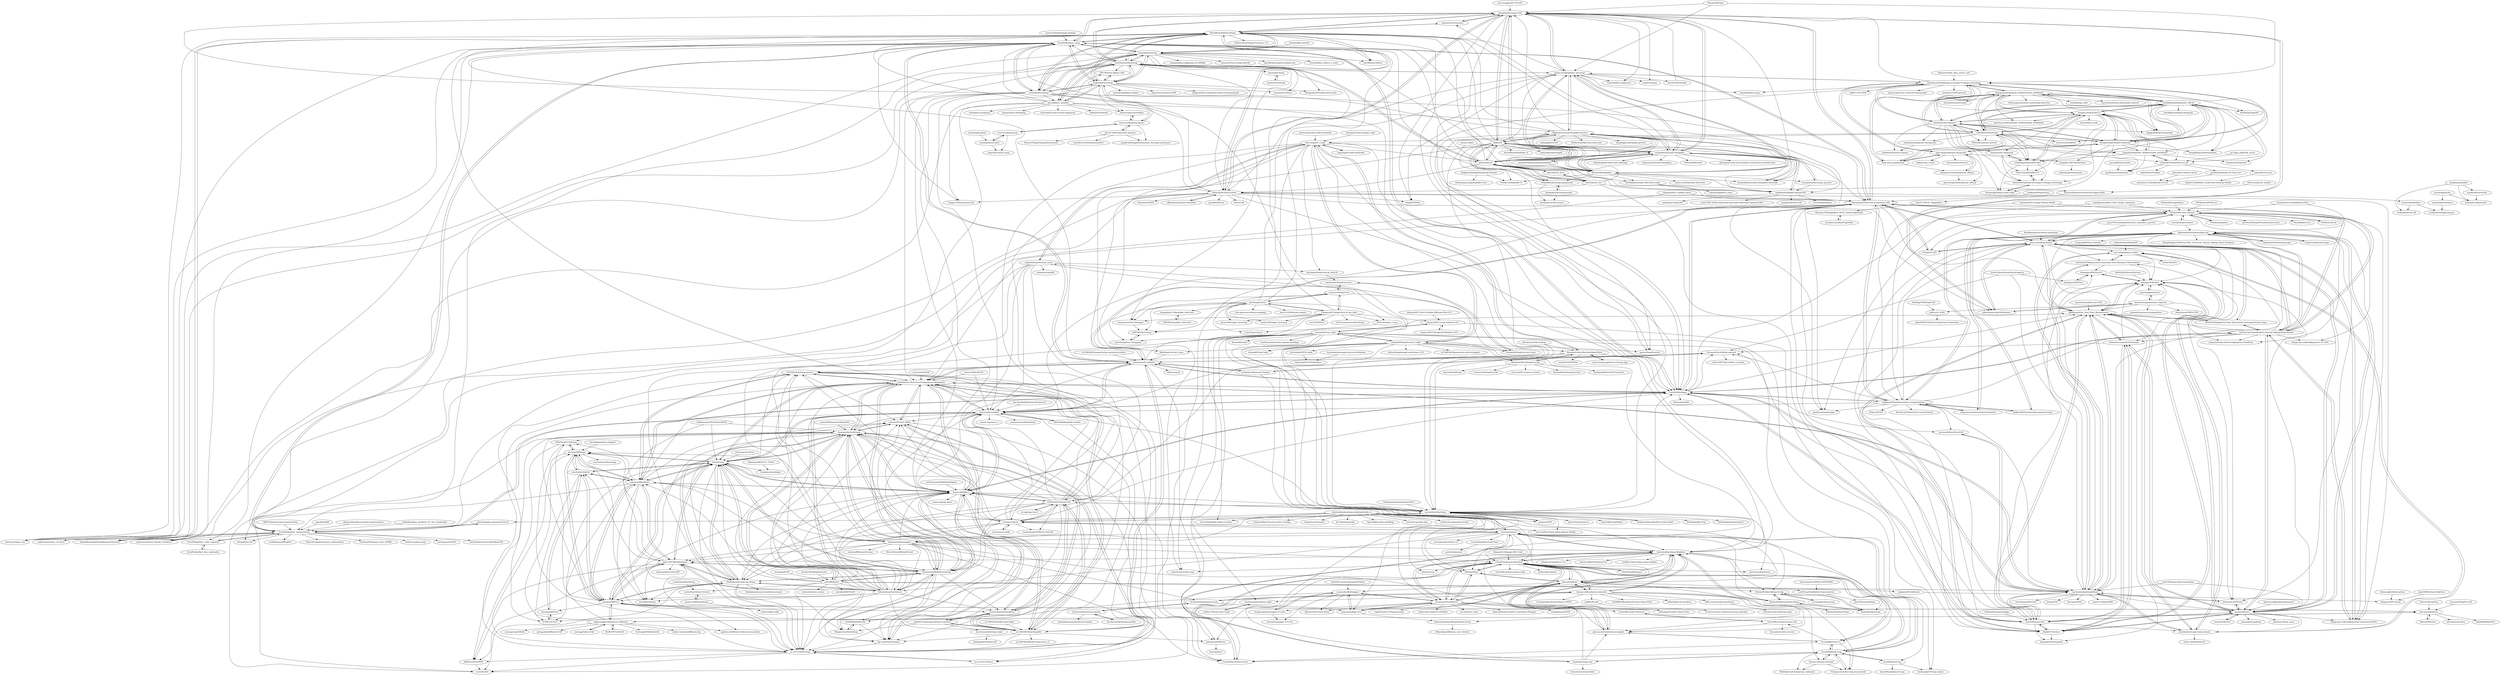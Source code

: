 digraph G {
"run-youngjoo/SC-FEGAN" -> "shaoanlu/faceswap-GAN" ["e"=1]
"svip-lab/impersonator" -> "NVlabs/few-shot-vid2vid" ["e"=1]
"svip-lab/impersonator" -> "AliaksandrSiarohin/monkey-net" ["e"=1]
"ondyari/FaceForensics" -> "MarekKowalski/FaceSwap" ["e"=1]
"ondyari/FaceForensics" -> "shaoanlu/faceswap-GAN" ["e"=1]
"Fabsqrt/BitTiger" -> "shaoanlu/faceswap-GAN" ["e"=1]
"Fabsqrt/BitTiger" -> "joshua-wu/deepfakes_faceswap" ["e"=1]
"Fabsqrt/BitTiger" -> "yuanxiaosc/DeepImage-an-Image-to-Image-technology" ["e"=1]
"NVIDIA/vid2vid" -> "NVlabs/few-shot-vid2vid" ["e"=1]
"zhengyima/DeepNude_NoWatermark_withModel" -> "stacklikemind/deepnude_official"
"zhengyima/DeepNude_NoWatermark_withModel" -> "yuanxiaosc/DeepImage-an-Image-to-Image-technology"
"zhengyima/DeepNude_NoWatermark_withModel" -> "Yuagilvy/DeepNudeCLI"
"zhengyima/DeepNude_NoWatermark_withModel" -> "sukebenet/dreampower"
"zhengyima/DeepNude_NoWatermark_withModel" -> "sukebenet/dreamtime"
"zhengyima/DeepNude_NoWatermark_withModel" -> "Hengle/DeepNewdsForAndroid"
"zhengyima/DeepNude_NoWatermark_withModel" -> "redshoga/deepnude4video"
"zhengyima/DeepNude_NoWatermark_withModel" -> "lwlodo/deep_nude"
"zhengyima/DeepNude_NoWatermark_withModel" -> "WangMingyuan/DeepNudes"
"zhengyima/DeepNude_NoWatermark_withModel" -> "marcbelmont/cnn-watermark-removal" ["e"=1]
"zhengyima/DeepNude_NoWatermark_withModel" -> "SixQuant/nowatermark" ["e"=1]
"zhengyima/DeepNude_NoWatermark_withModel" -> "deep-man-yy/pepenude"
"zhengyima/DeepNude_NoWatermark_withModel" -> "maitreyarael/DeepNude_NoWatermark_withModel"
"zhengyima/DeepNude_NoWatermark_withModel" -> "rohitrango/automatic-watermark-detection" ["e"=1]
"zhengyima/DeepNude_NoWatermark_withModel" -> "bigggoodd/open-deepnude"
"yuanxiaosc/DeepImage-an-Image-to-Image-technology" -> "zhengyima/DeepNude_NoWatermark_withModel"
"yuanxiaosc/DeepImage-an-Image-to-Image-technology" -> "stacklikemind/deepnude_official"
"yuanxiaosc/DeepImage-an-Image-to-Image-technology" -> "sukebenet/dreamtime"
"yuanxiaosc/DeepImage-an-Image-to-Image-technology" -> "sukebenet/dreampower"
"yuanxiaosc/DeepImage-an-Image-to-Image-technology" -> "open-deepnude/open-deepnude"
"yuanxiaosc/DeepImage-an-Image-to-Image-technology" -> "NVIDIA/pix2pixHD" ["e"=1]
"yuanxiaosc/DeepImage-an-Image-to-Image-technology" -> "deepfakes/faceswap" ["e"=1]
"yuanxiaosc/DeepImage-an-Image-to-Image-technology" -> "Yuagilvy/DeepNudeCLI"
"yuanxiaosc/DeepImage-an-Image-to-Image-technology" -> "Hengle/DeepNewdsForAndroid"
"yuanxiaosc/DeepImage-an-Image-to-Image-technology" -> "iperov/DeepFaceLab" ["e"=1]
"yuanxiaosc/DeepImage-an-Image-to-Image-technology" -> "taki0112/UGATIT" ["e"=1]
"yuanxiaosc/DeepImage-an-Image-to-Image-technology" -> "joshua-wu/deepfakes_faceswap"
"yuanxiaosc/DeepImage-an-Image-to-Image-technology" -> "junyanz/pytorch-CycleGAN-and-pix2pix" ["e"=1]
"yuanxiaosc/DeepImage-an-Image-to-Image-technology" -> "znxlwm/UGATIT-pytorch" ["e"=1]
"yuanxiaosc/DeepImage-an-Image-to-Image-technology" -> "shaoanlu/faceswap-GAN"
"shaoanlu/faceswap-GAN" -> "joshua-wu/deepfakes_faceswap"
"shaoanlu/faceswap-GAN" -> "dfaker/df"
"shaoanlu/faceswap-GAN" -> "shaoanlu/fewshot-face-translation-GAN"
"shaoanlu/faceswap-GAN" -> "ondyari/FaceForensics" ["e"=1]
"shaoanlu/faceswap-GAN" -> "YuvalNirkin/face_swap"
"shaoanlu/faceswap-GAN" -> "datitran/face2face-demo"
"shaoanlu/faceswap-GAN" -> "YuvalNirkin/fsgan"
"shaoanlu/faceswap-GAN" -> "yfeng95/PRNet" ["e"=1]
"shaoanlu/faceswap-GAN" -> "1adrianb/face-alignment" ["e"=1]
"shaoanlu/faceswap-GAN" -> "MarekKowalski/FaceSwap"
"shaoanlu/faceswap-GAN" -> "albertpumarola/GANimation" ["e"=1]
"shaoanlu/faceswap-GAN" -> "yunjey/stargan" ["e"=1]
"shaoanlu/faceswap-GAN" -> "aerophile/awesome-deepfakes"
"shaoanlu/faceswap-GAN" -> "goberoi/faceit"
"shaoanlu/faceswap-GAN" -> "matthewearl/faceswap"
"goberoi/faceit" -> "alew3/faceit_live"
"goberoi/faceit" -> "aerophile/awesome-deepfakes"
"goberoi/faceit" -> "dfaker/df"
"goberoi/faceit" -> "joshua-wu/deepfakes_faceswap"
"goberoi/faceit" -> "shaoanlu/faceswap-GAN"
"goberoi/faceit" -> "llSourcell/deepfakes"
"goberoi/faceit" -> "snknitin/DeepfakeCapsuleGAN"
"goberoi/faceit" -> "YuvalNirkin/face_swap"
"goberoi/faceit" -> "matthewearl/faceswap"
"goberoi/faceit" -> "deepfakes/faceswap-playground"
"goberoi/faceit" -> "datitran/face2face-demo"
"goberoi/faceit" -> "MarekKowalski/FaceSwap"
"goberoi/faceit" -> "Oldpan/Faceswap-Deepfake-Pytorch"
"goberoi/faceit" -> "alew3/faceit_live3"
"goberoi/faceit" -> "DerWaldi/youtube-video-face-swap"
"MachineEditor/MachineVideoEditor" -> "MachineEditor/DeepFaceLab"
"MachineEditor/MachineVideoEditor" -> "harisreedhar/Swap-Mukham"
"MachineEditor/MachineVideoEditor" -> "chervonij/DFL-Colab"
"MachineEditor/MachineVideoEditor" -> "voice-cloning-app/Voice-Cloning-App" ["e"=1]
"MachineEditor/MachineVideoEditor" -> "NNNNAI/VGGFace2-HQ"
"MachineEditor/MachineVideoEditor" -> "zyainfal/One-Shot-Face-Swapping-on-Megapixels"
"MachineEditor/MachineVideoEditor" -> "csxmli2016/DFDNet" ["e"=1]
"DinoMan/speech-driven-animation" -> "grey-eye/talking-heads" ["e"=1]
"EBazarov/nsfw_data_source_urls" -> "yuanxiaosc/DeepImage-an-Image-to-Image-technology" ["e"=1]
"sukebenet/dreamtime" -> "sukebenet/dreampower"
"sukebenet/dreamtime" -> "yuanxiaosc/DeepImage-an-Image-to-Image-technology"
"sukebenet/dreamtime" -> "zhengyima/DeepNude_NoWatermark_withModel"
"sukebenet/dreamtime" -> "stacklikemind/deepnude_official"
"sukebenet/dreamtime" -> "Yuagilvy/DeepNudeCLI"
"sukebenet/dreamtime" -> "deep-man-yy/pepenude"
"sukebenet/dreamtime" -> "XPilot/dreamtime-private"
"sukebenet/dreamtime" -> "redshoga/deepnude4video"
"sukebenet/dreamtime" -> "Hengle/DeepNewdsForAndroid"
"sukebenet/dreamtime" -> "GabryB03/DeepNude-AI-List"
"sukebenet/dreamtime" -> "notAI-tech/NudeNet" ["e"=1]
"sukebenet/dreamtime" -> "neuralchen/SimSwap"
"sukebenet/dreamtime" -> "jingyim/DeepNude_NoWatermark_withModel"
"sukebenet/dreamtime" -> "chervonij/DFL-Colab"
"sukebenet/dreamtime" -> "sukebenet/deepnude-checkpoints"
"sukebenet/dreampower" -> "sukebenet/dreamtime"
"sukebenet/dreampower" -> "stacklikemind/deepnude_official"
"sukebenet/dreampower" -> "Yuagilvy/DeepNudeCLI"
"sukebenet/dreampower" -> "redshoga/deepnude4video"
"sukebenet/dreampower" -> "zhengyima/DeepNude_NoWatermark_withModel"
"sukebenet/dreampower" -> "yuanxiaosc/DeepImage-an-Image-to-Image-technology"
"sukebenet/dreampower" -> "sukebenet/deepnude-checkpoints"
"sukebenet/dreampower" -> "jingyim/DeepNude_NoWatermark_withModel"
"sukebenet/dreampower" -> "Sergeydigl3/pepe-nude-colab"
"sukebenet/dreampower" -> "Dominux/SD_deepnude"
"sukebenet/dreampower" -> "XPilot/dreamtime-private"
"sukebenet/dreampower" -> "sukebenet/waifu2x-chainer"
"sukebenet/dreampower" -> "Hengle/DeepNewdsForAndroid"
"sukebenet/dreampower" -> "bigggoodd/open-deepnude"
"sukebenet/dreampower" -> "ieee820/DeepNude-an-Image-to-Image-technology"
"chervonij/DFL-Colab" -> "nagadit/DeepFaceLab_Linux"
"chervonij/DFL-Colab" -> "dream80/DeepFaceLab_Colab"
"chervonij/DFL-Colab" -> "MachineEditor/MachineVideoEditor"
"chervonij/DFL-Colab" -> "neuralchen/SimSwap"
"chervonij/DFL-Colab" -> "aerophile/awesome-deepfakes"
"chervonij/DFL-Colab" -> "ai-forever/ghost"
"chervonij/DFL-Colab" -> "chychkan/DeepFaceLab_MacOS"
"chervonij/DFL-Colab" -> "lbfs/DeepFaceLab_Linux"
"chervonij/DFL-Colab" -> "harisreedhar/Swap-Mukham"
"chervonij/DFL-Colab" -> "tugstugi/dl-colab-notebooks" ["e"=1]
"chervonij/DFL-Colab" -> "goberoi/faceit"
"chervonij/DFL-Colab" -> "s0md3v/sd-webui-roop" ["e"=1]
"chervonij/DFL-Colab" -> "NNNNAI/VGGFace2-HQ"
"chervonij/DFL-Colab" -> "Gourieff/sd-webui-reactor" ["e"=1]
"chervonij/DFL-Colab" -> "iperov/DeepFaceLab" ["e"=1]
"albertpumarola/GANimation" -> "donydchen/ganimation_replicate" ["e"=1]
"albertpumarola/GANimation" -> "grey-eye/talking-heads" ["e"=1]
"albertpumarola/GANimation" -> "shaoanlu/faceswap-GAN" ["e"=1]
"tugstugi/dl-colab-notebooks" -> "chervonij/DFL-Colab" ["e"=1]
"joshua-wu/deepfakes_faceswap" -> "llSourcell/deepfakes"
"joshua-wu/deepfakes_faceswap" -> "shaoanlu/faceswap-GAN"
"joshua-wu/deepfakes_faceswap" -> "goberoi/faceit"
"joshua-wu/deepfakes_faceswap" -> "aerophile/awesome-deepfakes"
"joshua-wu/deepfakes_faceswap" -> "Oldpan/Faceswap-Deepfake-Pytorch"
"joshua-wu/deepfakes_faceswap" -> "deepfakes/faceswap" ["e"=1]
"joshua-wu/deepfakes_faceswap" -> "matthewearl/faceswap"
"joshua-wu/deepfakes_faceswap" -> "dfaker/df"
"joshua-wu/deepfakes_faceswap" -> "datitran/face2face-demo"
"joshua-wu/deepfakes_faceswap" -> "1adrianb/face-alignment" ["e"=1]
"joshua-wu/deepfakes_faceswap" -> "yfeng95/PRNet" ["e"=1]
"joshua-wu/deepfakes_faceswap" -> "MarekKowalski/FaceSwap"
"joshua-wu/deepfakes_faceswap" -> "yuanxiaosc/DeepImage-an-Image-to-Image-technology"
"joshua-wu/deepfakes_faceswap" -> "yunjey/stargan" ["e"=1]
"joshua-wu/deepfakes_faceswap" -> "tjwei/GANotebooks" ["e"=1]
"AliaksandrSiarohin/video-preprocessing" -> "AliaksandrSiarohin/motion-cosegmentation" ["e"=1]
"AliaksandrSiarohin/video-preprocessing" -> "AliaksandrSiarohin/monkey-net" ["e"=1]
"llSourcell/deepfakes" -> "joshua-wu/deepfakes_faceswap"
"llSourcell/deepfakes" -> "aerophile/awesome-deepfakes"
"llSourcell/deepfakes" -> "Oldpan/Faceswap-Deepfake-Pytorch"
"llSourcell/deepfakes" -> "snknitin/DeepfakeCapsuleGAN"
"llSourcell/deepfakes" -> "goberoi/faceit"
"llSourcell/deepfakes" -> "dfaker/df"
"llSourcell/deepfakes" -> "shaoanlu/faceswap-GAN"
"llSourcell/deepfakes" -> "DerWaldi/youtube-video-face-swap"
"llSourcell/deepfakes" -> "deepfakes/faceswap-playground"
"llSourcell/deepfakes" -> "MarekKowalski/FaceSwap"
"llSourcell/deepfakes" -> "lucasjinreal/faceswap_pytorch"
"llSourcell/deepfakes" -> "datamllab/awesome-deepfakes-materials" ["e"=1]
"llSourcell/deepfakes" -> "boehm-e/DeepFake-UI"
"llSourcell/deepfakes" -> "hrastnik/FaceSwap"
"llSourcell/deepfakes" -> "dessa-oss/DeepFake-Detection" ["e"=1]
"stacklikemind/deepnude_official" -> "zhengyima/DeepNude_NoWatermark_withModel"
"stacklikemind/deepnude_official" -> "sukebenet/dreampower"
"stacklikemind/deepnude_official" -> "yuanxiaosc/DeepImage-an-Image-to-Image-technology"
"stacklikemind/deepnude_official" -> "sukebenet/dreamtime"
"stacklikemind/deepnude_official" -> "Yuagilvy/DeepNudeCLI"
"stacklikemind/deepnude_official" -> "Hengle/DeepNewdsForAndroid"
"stacklikemind/deepnude_official" -> "jingyim/DeepNude_NoWatermark_withModel"
"stacklikemind/deepnude_official" -> "redshoga/deepnude4video"
"stacklikemind/deepnude_official" -> "GabryB03/DeepNude-AI-List"
"stacklikemind/deepnude_official" -> "NVIDIA/pix2pixHD" ["e"=1]
"stacklikemind/deepnude_official" -> "stacklikemind/open-deepnude"
"stacklikemind/deepnude_official" -> "smisthzhu/deepnude"
"stacklikemind/deepnude_official" -> "bigggoodd/open-deepnude"
"stacklikemind/deepnude_official" -> "WangMingyuan/DeepNudes"
"stacklikemind/deepnude_official" -> "notAI-tech/NudeNet" ["e"=1]
"grey-eye/talking-heads" -> "vincent-thevenin/Realistic-Neural-Talking-Head-Models"
"grey-eye/talking-heads" -> "shoutOutYangJie/Few-Shot-Adversarial-Learning-for-face-swap"
"grey-eye/talking-heads" -> "bj80heyue/One_Shot_Face_Reenactment"
"grey-eye/talking-heads" -> "NVlabs/few-shot-vid2vid"
"grey-eye/talking-heads" -> "Hangz-nju-cuhk/Talking-Face-Generation-DAVS" ["e"=1]
"grey-eye/talking-heads" -> "lelechen63/ATVGnet" ["e"=1]
"grey-eye/talking-heads" -> "oawiles/X2Face"
"grey-eye/talking-heads" -> "Blade6570/icface"
"grey-eye/talking-heads" -> "wywu/ReenactGAN"
"grey-eye/talking-heads" -> "shaoanlu/fewshot-face-translation-GAN"
"grey-eye/talking-heads" -> "NVlabs/FUNIT" ["e"=1]
"grey-eye/talking-heads" -> "lelechen63/Talking-head-Generation-with-Rhythmic-Head-Motion" ["e"=1]
"grey-eye/talking-heads" -> "yiranran/Audio-driven-TalkingFace-HeadPose" ["e"=1]
"grey-eye/talking-heads" -> "saic-violet/bilayer-model"
"grey-eye/talking-heads" -> "albertpumarola/GANimation" ["e"=1]
"zllrunning/face-parsing.PyTorch" -> "YuvalNirkin/face_segmentation" ["e"=1]
"wuhuikai/FaceSwap" -> "MarekKowalski/FaceSwap"
"wuhuikai/FaceSwap" -> "YuvalNirkin/face_swap"
"wuhuikai/FaceSwap" -> "mrgloom/Face-Swap"
"wuhuikai/FaceSwap" -> "matthewearl/faceswap"
"wuhuikai/FaceSwap" -> "hrastnik/FaceSwap"
"wuhuikai/FaceSwap" -> "shaoanlu/faceswap-GAN"
"wuhuikai/FaceSwap" -> "zyainfal/One-Shot-Face-Swapping-on-Megapixels"
"wuhuikai/FaceSwap" -> "shaoanlu/fewshot-face-translation-GAN"
"wuhuikai/FaceSwap" -> "maum-ai/faceshifter"
"wuhuikai/FaceSwap" -> "YuvalNirkin/fsgan"
"wuhuikai/FaceSwap" -> "maum-ai/hififace"
"wuhuikai/FaceSwap" -> "neuralchen/SimSwap"
"wuhuikai/FaceSwap" -> "ai-forever/ghost"
"wuhuikai/FaceSwap" -> "alyssaq/face_morpher"
"wuhuikai/FaceSwap" -> "Oldpan/Faceswap-Deepfake-Pytorch"
"ox-vgg/vgg_face2" -> "NNNNAI/VGGFace2-HQ" ["e"=1]
"yule-li/Human-Video-Generation" -> "oawiles/X2Face" ["e"=1]
"yule-li/Human-Video-Generation" -> "michaildoukas/head2head" ["e"=1]
"a312863063/seeprettyface-generator-yellow" -> "taotaonice/FaceShifter" ["e"=1]
"akirasosa/mobile-semantic-segmentation" -> "YuvalNirkin/face_segmentation" ["e"=1]
"NVlabs/FUNIT" -> "shaoanlu/fewshot-face-translation-GAN" ["e"=1]
"NVlabs/FUNIT" -> "grey-eye/talking-heads" ["e"=1]
"alew3/faceit_live" -> "alew3/faceit_live3"
"alew3/faceit_live" -> "goberoi/faceit"
"alew3/faceit_live" -> "shaoanlu/fewshot-face-translation-GAN"
"alew3/faceit_live" -> "YuvalNirkin/face_swap"
"alew3/faceit_live" -> "aerophile/awesome-deepfakes"
"alew3/faceit_live" -> "Blade6570/icface"
"alew3/faceit_live" -> "datitran/face2face-demo"
"Hengle/DeepNewdsForAndroid" -> "WangMingyuan/DeepNudes"
"Hengle/DeepNewdsForAndroid" -> "Yuagilvy/DeepNudeCLI"
"Hengle/DeepNewdsForAndroid" -> "gyyfifafans/DeepNudes"
"Hengle/DeepNewdsForAndroid" -> "zhengyima/DeepNude_NoWatermark_withModel"
"Hengle/DeepNewdsForAndroid" -> "jingyim/DeepNude_NoWatermark_withModel"
"Hengle/DeepNewdsForAndroid" -> "stacklikemind/deepnude_official"
"Hengle/DeepNewdsForAndroid" -> "yuanxiaosc/DeepImage-an-Image-to-Image-technology"
"Hengle/DeepNewdsForAndroid" -> "deepfake-3687/DeepNudes"
"Hengle/DeepNewdsForAndroid" -> "sukebenet/dreampower"
"Hengle/DeepNewdsForAndroid" -> "open-deepnude/open-deepnude"
"Hengle/DeepNewdsForAndroid" -> "sukebenet/dreamtime"
"Yuagilvy/DeepNudeCLI" -> "redshoga/deepnude4video"
"Yuagilvy/DeepNudeCLI" -> "sukebenet/dreampower"
"Yuagilvy/DeepNudeCLI" -> "jingyim/DeepNude_NoWatermark_withModel"
"Yuagilvy/DeepNudeCLI" -> "ieee820/DeepNude-an-Image-to-Image-technology"
"Yuagilvy/DeepNudeCLI" -> "Dominux/SD_deepnude"
"Yuagilvy/DeepNudeCLI" -> "zhengyima/DeepNude_NoWatermark_withModel"
"Yuagilvy/DeepNudeCLI" -> "0x0is1/DeepNoodle-CLI"
"Yuagilvy/DeepNudeCLI" -> "maitreyarael/DeepNude_NoWatermark_withModel"
"Yuagilvy/DeepNudeCLI" -> "Sergeydigl3/pepe-nude-colab"
"Yuagilvy/DeepNudeCLI" -> "Hengle/DeepNewdsForAndroid"
"Yuagilvy/DeepNudeCLI" -> "sukebenet/dreamtime"
"Yuagilvy/DeepNudeCLI" -> "stacklikemind/deepnude_official"
"Yuagilvy/DeepNudeCLI" -> "hwyue/deep_nude"
"Yuagilvy/DeepNudeCLI" -> "bigggoodd/open-deepnude"
"Yuagilvy/DeepNudeCLI" -> "GabryB03/DeepNude-AI-List"
"shoutOutYangJie/Few-Shot-Adversarial-Learning-for-face-swap" -> "grey-eye/talking-heads"
"shoutOutYangJie/Few-Shot-Adversarial-Learning-for-face-swap" -> "vincent-thevenin/Realistic-Neural-Talking-Head-Models"
"shoutOutYangJie/Few-Shot-Adversarial-Learning-for-face-swap" -> "bj80heyue/One_Shot_Face_Reenactment"
"aerophile/awesome-deepfakes" -> "datamllab/awesome-deepfakes-materials" ["e"=1]
"aerophile/awesome-deepfakes" -> "goberoi/faceit"
"aerophile/awesome-deepfakes" -> "llSourcell/deepfakes"
"aerophile/awesome-deepfakes" -> "dfaker/df"
"aerophile/awesome-deepfakes" -> "shaoanlu/faceswap-GAN"
"aerophile/awesome-deepfakes" -> "natanielruiz/disrupting-deepfakes" ["e"=1]
"aerophile/awesome-deepfakes" -> "joshua-wu/deepfakes_faceswap"
"aerophile/awesome-deepfakes" -> "ondyari/FaceForensics" ["e"=1]
"aerophile/awesome-deepfakes" -> "clpeng/Awesome-Face-Forgery-Generation-and-Detection" ["e"=1]
"aerophile/awesome-deepfakes" -> "shaoanlu/fewshot-face-translation-GAN"
"aerophile/awesome-deepfakes" -> "Oldpan/Faceswap-Deepfake-Pytorch"
"aerophile/awesome-deepfakes" -> "drbh/deepfake-detection-challenge" ["e"=1]
"aerophile/awesome-deepfakes" -> "snknitin/DeepfakeCapsuleGAN"
"aerophile/awesome-deepfakes" -> "Qingcsai/awesome-Deepfakes" ["e"=1]
"aerophile/awesome-deepfakes" -> "DariusAf/MesoNet" ["e"=1]
"belligerentbeagle/DeepFakeTutorial" -> "Pawandeep-prog/deepfake-voice"
"belligerentbeagle/DeepFakeTutorial" -> "boehm-e/DeepFake-UI"
"jingyim/DeepNude_NoWatermark_withModel" -> "gyyfifafans/DeepNudes"
"jingyim/DeepNude_NoWatermark_withModel" -> "redshoga/deepnude4video"
"jingyim/DeepNude_NoWatermark_withModel" -> "Yuagilvy/DeepNudeCLI"
"jingyim/DeepNude_NoWatermark_withModel" -> "GabryB03/DeepNude-AI-List"
"jingyim/DeepNude_NoWatermark_withModel" -> "smisthzhu/deepnude"
"redshoga/deepnude4video" -> "ieee820/DeepNude-an-Image-to-Image-technology"
"redshoga/deepnude4video" -> "Sergeydigl3/pepe-nude-colab"
"redshoga/deepnude4video" -> "0x0is1/DeepNoodle-CLI"
"redshoga/deepnude4video" -> "Yuagilvy/DeepNudeCLI"
"redshoga/deepnude4video" -> "Dominux/SD_deepnude"
"open-deepnude/open-deepnude" -> "open-deepnude/deepnude_official"
"open-deepnude/open-deepnude" -> "deepinstruction/deepnude_official"
"open-deepnude/open-deepnude" -> "yuanxiaosc/DeepImage-an-Image-to-Image-technology"
"open-deepnude/open-deepnude" -> "deep-man-yy/pepenude"
"open-deepnude/open-deepnude" -> "electinth/election-live" ["e"=1]
"open-deepnude/open-deepnude" -> "Hengle/DeepNewdsForAndroid"
"open-deepnude/open-deepnude" -> "deepfake-3687/DeepNudes"
"open-deepnude/open-deepnude" -> "ekapolc/nlp_course" ["e"=1]
"lucasjinreal/faceswap_pytorch" -> "Oldpan/Faceswap-Deepfake-Pytorch"
"lucasjinreal/faceswap_pytorch" -> "snknitin/DeepfakeCapsuleGAN"
"vincent-thevenin/Realistic-Neural-Talking-Head-Models" -> "grey-eye/talking-heads"
"vincent-thevenin/Realistic-Neural-Talking-Head-Models" -> "shoutOutYangJie/Few-Shot-Adversarial-Learning-for-face-swap"
"vincent-thevenin/Realistic-Neural-Talking-Head-Models" -> "oawiles/X2Face"
"vincent-thevenin/Realistic-Neural-Talking-Head-Models" -> "NVlabs/few-shot-vid2vid"
"vincent-thevenin/Realistic-Neural-Talking-Head-Models" -> "bj80heyue/One_Shot_Face_Reenactment"
"vincent-thevenin/Realistic-Neural-Talking-Head-Models" -> "YuvalNirkin/fsgan"
"vincent-thevenin/Realistic-Neural-Talking-Head-Models" -> "Hangz-nju-cuhk/Talking-Face-Generation-DAVS" ["e"=1]
"vincent-thevenin/Realistic-Neural-Talking-Head-Models" -> "yiranran/Audio-driven-TalkingFace-HeadPose" ["e"=1]
"vincent-thevenin/Realistic-Neural-Talking-Head-Models" -> "shaoanlu/fewshot-face-translation-GAN"
"vincent-thevenin/Realistic-Neural-Talking-Head-Models" -> "AliaksandrSiarohin/monkey-net"
"vincent-thevenin/Realistic-Neural-Talking-Head-Models" -> "lelechen63/Talking-head-Generation-with-Rhythmic-Head-Motion" ["e"=1]
"vincent-thevenin/Realistic-Neural-Talking-Head-Models" -> "lelechen63/ATVGnet" ["e"=1]
"vincent-thevenin/Realistic-Neural-Talking-Head-Models" -> "saic-violet/bilayer-model"
"vincent-thevenin/Realistic-Neural-Talking-Head-Models" -> "Hangz-nju-cuhk/Talking-Face_PC-AVS" ["e"=1]
"vincent-thevenin/Realistic-Neural-Talking-Head-Models" -> "ESanchezLozano/GANnotation"
"deepinstruction/deepnude_official" -> "open-deepnude/deepnude_official"
"deepinstruction/deepnude_official" -> "open-deepnude/open-deepnude"
"lelechen63/ATVGnet" -> "oawiles/X2Face" ["e"=1]
"lelechen63/ATVGnet" -> "michaildoukas/head2head" ["e"=1]
"shaoanlu/fewshot-face-translation-GAN" -> "YuvalNirkin/fsgan"
"shaoanlu/fewshot-face-translation-GAN" -> "bj80heyue/One_Shot_Face_Reenactment"
"shaoanlu/fewshot-face-translation-GAN" -> "wywu/ReenactGAN"
"shaoanlu/fewshot-face-translation-GAN" -> "taotaonice/FaceShifter"
"shaoanlu/fewshot-face-translation-GAN" -> "NVlabs/FUNIT" ["e"=1]
"shaoanlu/fewshot-face-translation-GAN" -> "vincent-thevenin/Realistic-Neural-Talking-Head-Models"
"shaoanlu/fewshot-face-translation-GAN" -> "NVlabs/few-shot-vid2vid"
"shaoanlu/fewshot-face-translation-GAN" -> "Blade6570/icface"
"shaoanlu/fewshot-face-translation-GAN" -> "shaoanlu/faceswap-GAN"
"shaoanlu/fewshot-face-translation-GAN" -> "grey-eye/talking-heads"
"shaoanlu/fewshot-face-translation-GAN" -> "YuvalNirkin/face_swap"
"shaoanlu/fewshot-face-translation-GAN" -> "zyainfal/One-Shot-Face-Swapping-on-Megapixels"
"shaoanlu/fewshot-face-translation-GAN" -> "genforce/interfacegan" ["e"=1]
"shaoanlu/fewshot-face-translation-GAN" -> "AliaksandrSiarohin/motion-cosegmentation"
"shaoanlu/fewshot-face-translation-GAN" -> "maum-ai/faceshifter"
"aayushbansal/Recycle-GAN" -> "bj80heyue/One_Shot_Face_Reenactment" ["e"=1]
"dream80/DeepFaceLab_Colab" -> "chervonij/DFL-Colab"
"dream80/DeepFaceLab_Colab" -> "dream80/roop_colab"
"dream80/DeepFaceLab_Colab" -> "dream80/TonyColab"
"dream80/DeepFaceLab_Colab" -> "neuralchen/SimSwap"
"dream80/DeepFaceLab_Colab" -> "bycloudai/GPEN-colab"
"dream80/DeepFaceLab_Colab" -> "yangxy/GPEN" ["e"=1]
"dream80/DeepFaceLab_Colab" -> "nagadit/DeepFaceLab_Linux"
"dream80/DeepFaceLab_Colab" -> "MachineEditor/MachineVideoEditor"
"dream80/DeepFaceLab_Colab" -> "lbfs/DeepFaceLab_Linux"
"dream80/DeepFaceLab_Colab" -> "iperov/DeepFaceLab" ["e"=1]
"dream80/DeepFaceLab_Colab" -> "Hillobar/Rope" ["e"=1]
"dream80/DeepFaceLab_Colab" -> "a312863063/generators-with-stylegan2" ["e"=1]
"dream80/DeepFaceLab_Colab" -> "Arthurzhangsheng/CodeFormer_GUI" ["e"=1]
"dream80/DeepFaceLab_Colab" -> "dream80/DeepFaceLab_Linux"
"dream80/DeepFaceLab_Colab" -> "MachineEditor/DeepFaceLab"
"HuiDingUMD/ExprGAN" -> "joffery/GC-GAN" ["e"=1]
"llSourcell/neuroevolution-for-flappy-birds" -> "rsk2327/NEAT_FlappyBird"
"rsk2327/NEAT_FlappyBird" -> "Brennan-M/FlappyBird_NEAT_GeneticAlgorithm"
"mingzhaogu/holler" -> "achynaliev/AppStarter"
"mingzhaogu/holler" -> "stellashen/cross-off"
"mingzhaogu/holler" -> "maddieholtzer/tchat"
"Hangz-nju-cuhk/Talking-Face-Generation-DAVS" -> "grey-eye/talking-heads" ["e"=1]
"Hangz-nju-cuhk/Talking-Face-Generation-DAVS" -> "vincent-thevenin/Realistic-Neural-Talking-Head-Models" ["e"=1]
"QuantumLiu/FaceSwapper" -> "JeffTrain/face-swap"
"mattzheng/Face_Swapping" -> "JeffTrain/face-swap"
"snorpey/jpg-glitch" -> "snorpey/distort-grid" ["e"=1]
"AliaksandrSiarohin/monkey-net" -> "oawiles/X2Face"
"AliaksandrSiarohin/monkey-net" -> "snap-research/articulated-animation" ["e"=1]
"AliaksandrSiarohin/monkey-net" -> "AliaksandrSiarohin/video-preprocessing" ["e"=1]
"AliaksandrSiarohin/monkey-net" -> "zhangzjn/FReeNet"
"AliaksandrSiarohin/monkey-net" -> "AliaksandrSiarohin/pose-gan" ["e"=1]
"AliaksandrSiarohin/monkey-net" -> "vincent-thevenin/Realistic-Neural-Talking-Head-Models"
"AliaksandrSiarohin/monkey-net" -> "michaildoukas/head2head"
"AliaksandrSiarohin/monkey-net" -> "AliaksandrSiarohin/motion-cosegmentation"
"AliaksandrSiarohin/monkey-net" -> "sergeytulyakov/mocogan" ["e"=1]
"AliaksandrSiarohin/monkey-net" -> "lelechen63/ATVGnet" ["e"=1]
"AliaksandrSiarohin/monkey-net" -> "bj80heyue/One_Shot_Face_Reenactment"
"AliaksandrSiarohin/monkey-net" -> "tengteng95/Pose-Transfer" ["e"=1]
"AliaksandrSiarohin/monkey-net" -> "zhanglonghao1992/One-Shot_Free-View_Neural_Talking_Head_Synthesis" ["e"=1]
"AliaksandrSiarohin/monkey-net" -> "grey-eye/talking-heads"
"AliaksandrSiarohin/monkey-net" -> "Hangz-nju-cuhk/Talking-Face-Generation-DAVS" ["e"=1]
"codeniko/shape_predictor_81_face_landmarks" -> "YuvalNirkin/face_segmentation" ["e"=1]
"Oldpan/Faceswap-Deepfake-Pytorch" -> "lucasjinreal/faceswap_pytorch"
"Oldpan/Faceswap-Deepfake-Pytorch" -> "snknitin/DeepfakeCapsuleGAN"
"Oldpan/Faceswap-Deepfake-Pytorch" -> "llSourcell/deepfakes"
"Oldpan/Faceswap-Deepfake-Pytorch" -> "joshua-wu/deepfakes_faceswap"
"Oldpan/Faceswap-Deepfake-Pytorch" -> "MarekKowalski/FaceSwap"
"Oldpan/Faceswap-Deepfake-Pytorch" -> "aerophile/awesome-deepfakes"
"Oldpan/Faceswap-Deepfake-Pytorch" -> "natanielruiz/disrupting-deepfakes" ["e"=1]
"Oldpan/Faceswap-Deepfake-Pytorch" -> "shaoanlu/faceswap-GAN"
"Oldpan/Faceswap-Deepfake-Pytorch" -> "dfaker/df"
"Oldpan/Faceswap-Deepfake-Pytorch" -> "YuvalNirkin/fsgan"
"Oldpan/Faceswap-Deepfake-Pytorch" -> "datamllab/awesome-deepfakes-materials" ["e"=1]
"Oldpan/Faceswap-Deepfake-Pytorch" -> "hanqingguo/deepfake-pytorch"
"Oldpan/Faceswap-Deepfake-Pytorch" -> "wtjiang98/PSGAN" ["e"=1]
"Oldpan/Faceswap-Deepfake-Pytorch" -> "592McAvoy/fake-face-detection" ["e"=1]
"Oldpan/Faceswap-Deepfake-Pytorch" -> "goberoi/faceit"
"snknitin/DeepfakeCapsuleGAN" -> "arcslash/deepfakes"
"snknitin/DeepfakeCapsuleGAN" -> "dfaker/df"
"snknitin/DeepfakeCapsuleGAN" -> "raeidsaqur/CapsGAN" ["e"=1]
"snknitin/DeepfakeCapsuleGAN" -> "yash-1995-2006/Conditional-and-nonConditional-Capsule-GANs" ["e"=1]
"snknitin/DeepfakeCapsuleGAN" -> "mvaleriani/Shallow"
"snknitin/DeepfakeCapsuleGAN" -> "gusgad/capsule-GAN" ["e"=1]
"yanx27/EverybodyDanceNow_reproduce_pytorch" -> "NVlabs/few-shot-vid2vid" ["e"=1]
"yanx27/EverybodyDanceNow_reproduce_pytorch" -> "grey-eye/talking-heads" ["e"=1]
"Jarvis73/Moving-Least-Squares" -> "jonghewk/ImageDeformation_MovingLeastSquare"
"Jarvis73/Moving-Least-Squares" -> "cxcxcxcx/imgwarp-opencv"
"Jarvis73/Moving-Least-Squares" -> "PooneetThaper/ImageDeformation"
"Jarvis73/Moving-Least-Squares" -> "royshil/CurveDeformationMLS"
"deepfakes/faceswap-playground" -> "deepfakes/faceswap-model"
"deepfakes/faceswap-playground" -> "deepfakes/nvidia-ml-py3"
"deepfakes/faceswap-playground" -> "dfaker/df"
"shaoanlu/face_toolbox_keras" -> "YuvalNirkin/face_segmentation" ["e"=1]
"shaoanlu/face_toolbox_keras" -> "shaoanlu/fewshot-face-translation-GAN" ["e"=1]
"deep-man-yy/pepenude" -> "sukebenet/dreamtime"
"deep-man-yy/pepenude" -> "open-deepnude/open-deepnude"
"deep-man-yy/pepenude" -> "deepinstruction/deepnude_official"
"deep-man-yy/pepenude" -> "Hengle/DeepNewdsForAndroid"
"deep-man-yy/pepenude" -> "zhengyima/DeepNude_NoWatermark_withModel"
"snorpey/distort-grid" -> "cxcxcxcx/imgwarp-js"
"snorpey/distort-grid" -> "migurski/canvas-warp"
"karanvivekbhargava/obamanet" -> "oawiles/X2Face" ["e"=1]
"YBIGTA/pytorch-hair-segmentation" -> "YuvalNirkin/face_segmentation" ["e"=1]
"DerWaldi/youtube-video-face-swap" -> "llSourcell/neuroevolution-for-flappy-birds"
"DerWaldi/youtube-video-face-swap" -> "ParmuSingh/face_swap"
"ESanchezLozano/GANnotation" -> "bj80heyue/One_Shot_Face_Reenactment"
"ESanchezLozano/GANnotation" -> "wywu/ReenactGAN"
"ESanchezLozano/GANnotation" -> "oawiles/X2Face"
"ESanchezLozano/GANnotation" -> "zhangzjn/FReeNet"
"ESanchezLozano/GANnotation" -> "Heonozis/FaceShifter-pytorch"
"ESanchezLozano/GANnotation" -> "Blade6570/icface"
"deepfakes/faceswap-model" -> "deepfakes/faceswap-playground"
"deepfakes/faceswap-model" -> "deepfakes/nvidia-ml-py3"
"oawiles/X2Face" -> "bj80heyue/One_Shot_Face_Reenactment"
"oawiles/X2Face" -> "AliaksandrSiarohin/monkey-net"
"oawiles/X2Face" -> "wywu/ReenactGAN"
"oawiles/X2Face" -> "zhangzjn/FReeNet"
"oawiles/X2Face" -> "oawiles/FAb-Net"
"oawiles/X2Face" -> "ESanchezLozano/GANnotation"
"oawiles/X2Face" -> "vincent-thevenin/Realistic-Neural-Talking-Head-Models"
"oawiles/X2Face" -> "Blade6570/icface"
"oawiles/X2Face" -> "lelechen63/ATVGnet" ["e"=1]
"oawiles/X2Face" -> "joonson/yousaidthat" ["e"=1]
"oawiles/X2Face" -> "shrubb/latent-pose-reenactment"
"oawiles/X2Face" -> "grey-eye/talking-heads"
"oawiles/X2Face" -> "michaildoukas/head2head"
"oawiles/X2Face" -> "anhttran/3dmm_basic" ["e"=1]
"oawiles/X2Face" -> "Hangz-nju-cuhk/Talking-Face-Generation-DAVS" ["e"=1]
"Blade6570/icface" -> "bj80heyue/One_Shot_Face_Reenactment"
"Blade6570/icface" -> "wywu/ReenactGAN"
"Blade6570/icface" -> "zhangzjn/FReeNet"
"Blade6570/icface" -> "zhangzjn/FaceSwapNet"
"Blade6570/icface" -> "oawiles/X2Face"
"Blade6570/icface" -> "ESanchezLozano/GANnotation"
"dfaker/df" -> "snknitin/DeepfakeCapsuleGAN"
"dfaker/df" -> "shaoanlu/faceswap-GAN"
"dfaker/df" -> "StromWine/DeepFake_tf"
"dfaker/df" -> "goberoi/faceit"
"dfaker/df" -> "aerophile/awesome-deepfakes"
"dfaker/df" -> "deepfakes/faceswap-playground"
"dfaker/df" -> "YuvalNirkin/face_swap"
"dfaker/df" -> "llSourcell/deepfakes"
"dfaker/df" -> "MarekKowalski/FaceSwap"
"dfaker/df" -> "deep-fingerprinting/df" ["e"=1]
"dfaker/df" -> "datamllab/awesome-deepfakes-materials" ["e"=1]
"dfaker/df" -> "Oldpan/Faceswap-Deepfake-Pytorch"
"dfaker/df" -> "boehm-e/DeepFake-UI"
"dfaker/df" -> "taotaonice/FaceShifter"
"dfaker/df" -> "iperov/DeepFaceLab" ["e"=1]
"donydchen/ganimation_replicate" -> "vipermu/ganimation"
"donydchen/ganimation_replicate" -> "albertpumarola/GANimation" ["e"=1]
"donydchen/ganimation_replicate" -> "joffery/GC-GAN"
"donydchen/ganimation_replicate" -> "zhangzjn/FReeNet"
"donydchen/ganimation_replicate" -> "junleen/Expression-manipulator"
"donydchen/ganimation_replicate" -> "bj80heyue/One_Shot_Face_Reenactment"
"donydchen/ganimation_replicate" -> "donydchen/FMPN-FER" ["e"=1]
"donydchen/ganimation_replicate" -> "ESanchezLozano/GANnotation"
"JeffTrain/face-swap" -> "mattzheng/Face_Swapping"
"sunattic/AISuperstar" -> "davidnasar/DeepFaceLab-1"
"sunattic/AISuperstar" -> "Liangwe/AI-Change-face-in-the-video"
"sunattic/AISuperstar" -> "dream80/DeepFaceLab_Linux"
"sunattic/AISuperstar" -> "QuantumLiu/FaceSwapper"
"sunattic/AISuperstar" -> "qiucheng025/zao-"
"sunattic/AISuperstar" -> "JeffTrain/face-swap"
"vipermu/ganimation" -> "donydchen/ganimation_replicate"
"vipermu/ganimation" -> "zhangzjn/FReeNet"
"lbfs/DeepFaceLab_Linux" -> "taotaonice/FaceShifter"
"llSourcell/world_models" -> "llSourcell/neuroevolution-for-flappy-birds"
"cxcxcxcx/imgwarp-js" -> "snorpey/distort-grid"
"cxcxcxcx/imgwarp-js" -> "cxcxcxcx/imgwarp-opencv"
"cxcxcxcx/imgwarp-js" -> "migurski/canvas-warp"
"Sergeydigl3/pepe-nude-colab" -> "ieee820/DeepNude-an-Image-to-Image-technology"
"azuzunaga/lucha" -> "achynaliev/AppStarter"
"azuzunaga/lucha" -> "azuzunaga/reminisce"
"joffery/GC-GAN" -> "adam9500370/Facial-Expression-Generation"
"deepfake-3687/DeepNudes" -> "mikewlange/Deepnudes"
"mvaleriani/Shallow" -> "youknowhu/Hippocampus"
"mvaleriani/Shallow" -> "stellashen/cross-off"
"t0nyren/piecewiseAffine" -> "cxcxcxcx/imgwarp-opencv"
"maddieholtzer/tchat" -> "achynaliev/AppStarter"
"azuzunaga/reminisce" -> "youknowhu/Hippocampus"
"oawiles/FAb-Net" -> "oawiles/X2Face"
"alievk/avatarify-desktop" -> "neuralchen/SimSwap" ["e"=1]
"alievk/avatarify-desktop" -> "MachineEditor/MachineVideoEditor" ["e"=1]
"Liangwe/AI-Change-face-in-the-video" -> "qiucheng025/zao-"
"Liangwe/AI-Change-face-in-the-video" -> "sunattic/AISuperstar"
"Liangwe/AI-Change-face-in-the-video" -> "Jacen789/simple_faceswap"
"Liangwe/AI-Change-face-in-the-video" -> "JeffTrain/face-swap"
"Liangwe/AI-Change-face-in-the-video" -> "mattzheng/Face_Swapping"
"Liangwe/AI-Change-face-in-the-video" -> "studycell/Simple_faceswap"
"Liangwe/AI-Change-face-in-the-video" -> "matthewearl/faceswap"
"Liangwe/AI-Change-face-in-the-video" -> "WGS-note/face_swap"
"Liangwe/AI-Change-face-in-the-video" -> "nICEnnnnnnnLee/FaceSwap"
"Liangwe/AI-Change-face-in-the-video" -> "QuantumLiu/FaceSwapper"
"Liangwe/AI-Change-face-in-the-video" -> "xxc2016/PFace"
"Liangwe/AI-Change-face-in-the-video" -> "zhaoyun0071/roop-windows-GUI"
"qiucheng025/zao-" -> "Liangwe/AI-Change-face-in-the-video"
"qiucheng025/zao-" -> "sunattic/AISuperstar"
"qiucheng025/zao-" -> "WGS-note/face_swap"
"qiucheng025/zao-" -> "mattzheng/Face_Swapping"
"qiucheng025/zao-" -> "huangshiyu13/deepfake_detection"
"qiucheng025/zao-" -> "JeffTrain/face-swap"
"qiucheng025/zao-" -> "Luda-Zhao/-mixue-"
"qiucheng025/zao-" -> "Jacen789/simple_faceswap"
"qiucheng025/zao-" -> "studycell/Simple_faceswap"
"qiucheng025/zao-" -> "QuantumLiu/FaceSwapper"
"qiucheng025/zao-" -> "loxi-opensource/luna-swapping" ["e"=1]
"qiucheng025/zao-" -> "leo0123456/Smart-camera"
"qiucheng025/zao-" -> "MarekKowalski/FaceSwap"
"qiucheng025/zao-" -> "joshua-wu/deepfakes_faceswap"
"AliaksandrSiarohin/first-order-model" -> "neuralchen/SimSwap" ["e"=1]
"NVlabs/imaginaire" -> "NVlabs/few-shot-vid2vid" ["e"=1]
"TachibanaYoshino/AnimeGANv2" -> "neuralchen/SimSwap" ["e"=1]
"anandpawara/Real_Time_Image_Animation" -> "AliaksandrSiarohin/motion-cosegmentation" ["e"=1]
"anandpawara/Real_Time_Image_Animation" -> "NVlabs/few-shot-vid2vid" ["e"=1]
"JustusThies/NeuralVoicePuppetry" -> "michaildoukas/head2head" ["e"=1]
"JustusThies/NeuralVoicePuppetry" -> "zhangzjn/APB2Face" ["e"=1]
"JustusThies/NeuralVoicePuppetry" -> "Heonozis/FaceShifter-pytorch" ["e"=1]
"davidnasar/DeepFaceLab-1" -> "dream80/DeepFaceLab_Linux"
"davidnasar/DeepFaceLab-1" -> "sunattic/AISuperstar"
"AliaksandrSiarohin/motion-cosegmentation" -> "YuvalNirkin/fsgan"
"AliaksandrSiarohin/motion-cosegmentation" -> "snap-research/articulated-animation" ["e"=1]
"AliaksandrSiarohin/motion-cosegmentation" -> "AliaksandrSiarohin/video-preprocessing" ["e"=1]
"AliaksandrSiarohin/motion-cosegmentation" -> "michaildoukas/head2head"
"AliaksandrSiarohin/motion-cosegmentation" -> "AliaksandrSiarohin/monkey-net"
"AliaksandrSiarohin/motion-cosegmentation" -> "wywu/ReenactGAN"
"AliaksandrSiarohin/motion-cosegmentation" -> "vincent-thevenin/Realistic-Neural-Talking-Head-Models"
"AliaksandrSiarohin/motion-cosegmentation" -> "shaoanlu/fewshot-face-translation-GAN"
"AliaksandrSiarohin/motion-cosegmentation" -> "maum-ai/faceshifter"
"AliaksandrSiarohin/motion-cosegmentation" -> "RenYurui/Global-Flow-Local-Attention" ["e"=1]
"AliaksandrSiarohin/motion-cosegmentation" -> "genforce/interfacegan" ["e"=1]
"AliaksandrSiarohin/motion-cosegmentation" -> "Heonozis/FaceShifter-pytorch"
"AliaksandrSiarohin/motion-cosegmentation" -> "grey-eye/talking-heads"
"AliaksandrSiarohin/motion-cosegmentation" -> "microsoft/DiscoFaceGAN" ["e"=1]
"AliaksandrSiarohin/motion-cosegmentation" -> "ZPdesu/SEAN" ["e"=1]
"dchen236/FairFace" -> "mk-minchul/dcface" ["e"=1]
"chychkan/DeepFaceLab_MacOS" -> "davidnasar/DeepFaceLab-1"
"wywu/ReenactGAN" -> "bj80heyue/One_Shot_Face_Reenactment"
"wywu/ReenactGAN" -> "Blade6570/icface"
"wywu/ReenactGAN" -> "oawiles/X2Face"
"wywu/ReenactGAN" -> "ESanchezLozano/GANnotation"
"wywu/ReenactGAN" -> "zhangzjn/FReeNet"
"wywu/ReenactGAN" -> "zhangzjn/FaceSwapNet"
"wywu/ReenactGAN" -> "Heonozis/FaceShifter-pytorch"
"wywu/ReenactGAN" -> "michaildoukas/head2head"
"wywu/ReenactGAN" -> "shrubb/latent-pose-reenactment"
"wywu/ReenactGAN" -> "YuvalNirkin/fsgan"
"alew3/faceit_live3" -> "alew3/faceit_live"
"alew3/faceit_live3" -> "goberoi/faceit"
"NVlabs/few-shot-vid2vid" -> "vincent-thevenin/Realistic-Neural-Talking-Head-Models"
"NVlabs/few-shot-vid2vid" -> "NVlabs/imaginaire" ["e"=1]
"NVlabs/few-shot-vid2vid" -> "svip-lab/impersonator" ["e"=1]
"NVlabs/few-shot-vid2vid" -> "grey-eye/talking-heads"
"NVlabs/few-shot-vid2vid" -> "shaoanlu/fewshot-face-translation-GAN"
"NVlabs/few-shot-vid2vid" -> "NVIDIA/vid2vid" ["e"=1]
"NVlabs/few-shot-vid2vid" -> "Hangz-nju-cuhk/Talking-Face-Generation-DAVS" ["e"=1]
"NVlabs/few-shot-vid2vid" -> "NVlabs/FUNIT" ["e"=1]
"NVlabs/few-shot-vid2vid" -> "microsoft/Deep3DFaceReconstruction" ["e"=1]
"NVlabs/few-shot-vid2vid" -> "YuvalNirkin/fsgan"
"NVlabs/few-shot-vid2vid" -> "yanx27/EverybodyDanceNow_reproduce_pytorch" ["e"=1]
"NVlabs/few-shot-vid2vid" -> "yiranran/Audio-driven-TalkingFace-HeadPose" ["e"=1]
"NVlabs/few-shot-vid2vid" -> "genforce/interfacegan" ["e"=1]
"NVlabs/few-shot-vid2vid" -> "Hangz-nju-cuhk/Talking-Face_PC-AVS" ["e"=1]
"NVlabs/few-shot-vid2vid" -> "TimoBolkart/voca" ["e"=1]
"lelechen63/Talking-head-Generation-with-Rhythmic-Head-Motion" -> "saic-violet/bilayer-model" ["e"=1]
"lelechen63/Talking-head-Generation-with-Rhythmic-Head-Motion" -> "zhangzjn/APB2FaceV2" ["e"=1]
"lelechen63/Talking-head-Generation-with-Rhythmic-Head-Motion" -> "zhangzjn/FReeNet" ["e"=1]
"lelechen63/Talking-head-Generation-with-Rhythmic-Head-Motion" -> "michaildoukas/head2head" ["e"=1]
"microsoft/DiscoFaceGAN" -> "michaildoukas/head2head" ["e"=1]
"hukkelas/DeepPrivacy" -> "shaoanlu/fewshot-face-translation-GAN" ["e"=1]
"NVlabs/Dancing2Music" -> "NVlabs/few-shot-vid2vid" ["e"=1]
"saic-violet/bilayer-model" -> "shrubb/latent-pose-reenactment"
"saic-violet/bilayer-model" -> "lelechen63/Talking-head-Generation-with-Rhythmic-Head-Motion" ["e"=1]
"saic-violet/bilayer-model" -> "michaildoukas/head2head"
"saic-violet/bilayer-model" -> "zhangzjn/FReeNet"
"saic-violet/bilayer-model" -> "Qiulin-W/SAFA" ["e"=1]
"michaildoukas/head2head" -> "saic-violet/bilayer-model"
"michaildoukas/head2head" -> "lelechen63/Talking-head-Generation-with-Rhythmic-Head-Motion" ["e"=1]
"michaildoukas/head2head" -> "zhangzjn/FReeNet"
"michaildoukas/head2head" -> "foivospar/NED" ["e"=1]
"michaildoukas/head2head" -> "bj80heyue/One_Shot_Face_Reenactment"
"michaildoukas/head2head" -> "zyainfal/One-Shot-Face-Swapping-on-Megapixels"
"michaildoukas/head2head" -> "shrubb/latent-pose-reenactment"
"michaildoukas/head2head" -> "lelechen63/ATVGnet" ["e"=1]
"michaildoukas/head2head" -> "YuvalNirkin/fsgan"
"michaildoukas/head2head" -> "wywu/ReenactGAN"
"michaildoukas/head2head" -> "microsoft/DiscoFaceGAN" ["e"=1]
"michaildoukas/head2head" -> "waps101/AlbedoMM" ["e"=1]
"michaildoukas/head2head" -> "zhangzjn/APB2FaceV2"
"michaildoukas/head2head" -> "sicxu/Deep3dPortrait" ["e"=1]
"michaildoukas/head2head" -> "jixinya/EVP" ["e"=1]
"firmai/awesome-google-colab" -> "chervonij/DFL-Colab" ["e"=1]
"tg-bomze/Face-Image-Motion-Model" -> "AliaksandrSiarohin/motion-cosegmentation" ["e"=1]
"tg-bomze/Face-Image-Motion-Model" -> "NVlabs/few-shot-vid2vid" ["e"=1]
"zhangzjn/APB2Face" -> "zhangzjn/APB2FaceV2"
"eliahuhorwitz/DeepSIM" -> "saic-violet/bilayer-model" ["e"=1]
"nagadit/DeepFaceLab_Linux" -> "chervonij/DFL-Colab"
"nagadit/DeepFaceLab_Linux" -> "elemantalcode/dfl"
"nagadit/DeepFaceLab_Linux" -> "maum-ai/hififace"
"nagadit/DeepFaceLab_Linux" -> "maum-ai/faceshifter"
"nagadit/DeepFaceLab_Linux" -> "Seanseattle/MobileFaceSwap"
"nagadit/DeepFaceLab_Linux" -> "NNNNAI/VGGFace2-HQ"
"nagadit/DeepFaceLab_Linux" -> "chychkan/DeepFaceLab_MacOS"
"nagadit/DeepFaceLab_Linux" -> "neuralchen/SimSwap"
"nagadit/DeepFaceLab_Linux" -> "DaddyJin/awesome-faceSwap"
"carolineec/EverybodyDanceNow" -> "AliaksandrSiarohin/monkey-net" ["e"=1]
"carolineec/EverybodyDanceNow" -> "NVlabs/few-shot-vid2vid" ["e"=1]
"datamllab/awesome-deepfakes-materials" -> "aerophile/awesome-deepfakes" ["e"=1]
"dream80/DeepFaceLab_Linux" -> "davidnasar/DeepFaceLab-1"
"natanielruiz/disrupting-deepfakes" -> "snknitin/DeepfakeCapsuleGAN" ["e"=1]
"YuvalNirkin/fsgan" -> "maum-ai/faceshifter"
"YuvalNirkin/fsgan" -> "taotaonice/FaceShifter"
"YuvalNirkin/fsgan" -> "zyainfal/One-Shot-Face-Swapping-on-Megapixels"
"YuvalNirkin/fsgan" -> "shaoanlu/fewshot-face-translation-GAN"
"YuvalNirkin/fsgan" -> "Heonozis/FaceShifter-pytorch"
"YuvalNirkin/fsgan" -> "maum-ai/hififace"
"YuvalNirkin/fsgan" -> "YuvalNirkin/face_swap"
"YuvalNirkin/fsgan" -> "michaildoukas/head2head"
"YuvalNirkin/fsgan" -> "AliaksandrSiarohin/motion-cosegmentation"
"YuvalNirkin/fsgan" -> "bj80heyue/One_Shot_Face_Reenactment"
"YuvalNirkin/fsgan" -> "wywu/ReenactGAN"
"YuvalNirkin/fsgan" -> "vincent-thevenin/Realistic-Neural-Talking-Head-Models"
"YuvalNirkin/fsgan" -> "YuvalNirkin/face_segmentation"
"YuvalNirkin/fsgan" -> "microsoft/DiscoFaceGAN" ["e"=1]
"YuvalNirkin/fsgan" -> "lattas/AvatarMe" ["e"=1]
"huangshiyu13/deepfake_detection" -> "TARTRL/Deepfake_Detection"
"richarduuz/Research_Project" -> "Heonozis/FaceShifter-pytorch"
"richarduuz/Research_Project" -> "taotaonice/FaceShifter"
"richarduuz/Research_Project" -> "johannwyh/HifiFace"
"SSRSGJYD/NeuralTexture" -> "zhangzjn/FReeNet" ["e"=1]
"taotaonice/FaceShifter" -> "Heonozis/FaceShifter-pytorch"
"taotaonice/FaceShifter" -> "YuvalNirkin/fsgan"
"taotaonice/FaceShifter" -> "richarduuz/Research_Project"
"taotaonice/FaceShifter" -> "maum-ai/faceshifter"
"taotaonice/FaceShifter" -> "a312863063/SimSwapHD"
"taotaonice/FaceShifter" -> "zyainfal/One-Shot-Face-Swapping-on-Megapixels"
"taotaonice/FaceShifter" -> "johannwyh/HifiFace"
"taotaonice/FaceShifter" -> "shaoanlu/fewshot-face-translation-GAN"
"taotaonice/FaceShifter" -> "GGGHSL/InfoSwap-master"
"taotaonice/FaceShifter" -> "YuvalNirkin/face_swap"
"taotaonice/FaceShifter" -> "maum-ai/hififace"
"taotaonice/FaceShifter" -> "ideis/swap-id"
"taotaonice/FaceShifter" -> "bj80heyue/One_Shot_Face_Reenactment"
"sukebenet/deepnude-checkpoints" -> "sukebenet/waifu2x-chainer"
"zhangzjn/FReeNet" -> "shrubb/latent-pose-reenactment"
"zhangzjn/FReeNet" -> "zhangzjn/APB2FaceV2"
"zhangzjn/FReeNet" -> "bj80heyue/One_Shot_Face_Reenactment"
"zhangzjn/FReeNet" -> "Blade6570/icface"
"zhangzjn/FReeNet" -> "vipermu/ganimation"
"Heonozis/FaceShifter-pytorch" -> "taotaonice/FaceShifter"
"Heonozis/FaceShifter-pytorch" -> "richarduuz/Research_Project"
"Heonozis/FaceShifter-pytorch" -> "denis19973/faceshifter_tornado"
"ieee820/DeepNude-an-Image-to-Image-technology" -> "0x0is1/DeepNoodle-CLI"
"ieee820/DeepNude-an-Image-to-Image-technology" -> "Sergeydigl3/pepe-nude-colab"
"bj80heyue/One_Shot_Face_Reenactment" -> "wywu/ReenactGAN"
"bj80heyue/One_Shot_Face_Reenactment" -> "Blade6570/icface"
"bj80heyue/One_Shot_Face_Reenactment" -> "oawiles/X2Face"
"bj80heyue/One_Shot_Face_Reenactment" -> "zhangzjn/FReeNet"
"bj80heyue/One_Shot_Face_Reenactment" -> "zhangzjn/FaceSwapNet"
"bj80heyue/One_Shot_Face_Reenactment" -> "ESanchezLozano/GANnotation"
"bj80heyue/One_Shot_Face_Reenactment" -> "shrubb/latent-pose-reenactment"
"bj80heyue/One_Shot_Face_Reenactment" -> "grey-eye/talking-heads"
"bj80heyue/One_Shot_Face_Reenactment" -> "michaildoukas/head2head"
"bj80heyue/One_Shot_Face_Reenactment" -> "shoutOutYangJie/Few-Shot-Adversarial-Learning-for-face-swap"
"TheSouthFrog/stylealign" -> "wywu/ReenactGAN" ["e"=1]
"neuralchen/SimSwap" -> "ai-forever/ghost"
"neuralchen/SimSwap" -> "yangxy/GPEN" ["e"=1]
"neuralchen/SimSwap" -> "NNNNAI/VGGFace2-HQ"
"neuralchen/SimSwap" -> "zllrunning/face-parsing.PyTorch" ["e"=1]
"neuralchen/SimSwap" -> "yoyo-nb/Thin-Plate-Spline-Motion-Model" ["e"=1]
"neuralchen/SimSwap" -> "maum-ai/faceshifter"
"neuralchen/SimSwap" -> "Rudrabha/Wav2Lip" ["e"=1]
"neuralchen/SimSwap" -> "eladrich/pixel2style2pixel" ["e"=1]
"neuralchen/SimSwap" -> "iperov/DeepFaceLive" ["e"=1]
"neuralchen/SimSwap" -> "YuvalNirkin/fsgan"
"neuralchen/SimSwap" -> "AliaksandrSiarohin/first-order-model" ["e"=1]
"neuralchen/SimSwap" -> "maum-ai/hififace"
"neuralchen/SimSwap" -> "OpenTalker/SadTalker" ["e"=1]
"neuralchen/SimSwap" -> "Hillobar/Rope" ["e"=1]
"neuralchen/SimSwap" -> "facefusion/facefusion" ["e"=1]
"voice-cloning-app/Voice-Cloning-App" -> "MachineEditor/MachineVideoEditor" ["e"=1]
"maum-ai/faceshifter" -> "maum-ai/hififace"
"maum-ai/faceshifter" -> "YuvalNirkin/fsgan"
"maum-ai/faceshifter" -> "zyainfal/One-Shot-Face-Swapping-on-Megapixels"
"maum-ai/faceshifter" -> "taotaonice/FaceShifter"
"maum-ai/faceshifter" -> "e4s2022/e4s"
"maum-ai/faceshifter" -> "Heonozis/FaceShifter-pytorch"
"maum-ai/faceshifter" -> "Seanseattle/StyleSwap"
"maum-ai/faceshifter" -> "mapooon/BlendFace"
"maum-ai/faceshifter" -> "omertov/encoder4editing" ["e"=1]
"maum-ai/faceshifter" -> "Seanseattle/MobileFaceSwap"
"maum-ai/faceshifter" -> "a312863063/SimSwapHD"
"maum-ai/faceshifter" -> "felixrosberg/FaceDancer"
"maum-ai/faceshifter" -> "MitchellX/deepfake-models"
"maum-ai/faceshifter" -> "cnnlstm/FSLSD_HiRes"
"maum-ai/faceshifter" -> "maum-ai/assem-vc" ["e"=1]
"yangxy/GPEN" -> "neuralchen/SimSwap" ["e"=1]
"yuval-alaluf/SAM" -> "zyainfal/One-Shot-Face-Swapping-on-Megapixels" ["e"=1]
"matthewearl/faceswap" -> "hrastnik/FaceSwap"
"matthewearl/faceswap" -> "MarekKowalski/FaceSwap"
"matthewearl/faceswap" -> "wuhuikai/FaceSwap"
"matthewearl/faceswap" -> "YuvalNirkin/face_swap"
"matthewearl/faceswap" -> "mrgloom/Face-Swap"
"matthewearl/faceswap" -> "alyssaq/face_morpher"
"matthewearl/faceswap" -> "shaoanlu/faceswap-GAN"
"matthewearl/faceswap" -> "joshua-wu/deepfakes_faceswap"
"matthewearl/faceswap" -> "goberoi/faceit"
"matthewearl/faceswap" -> "datitran/face2face-demo"
"matthewearl/faceswap" -> "YuvalNirkin/face_segmentation"
"matthewearl/faceswap" -> "QuantumLiu/FaceSwapper"
"matthewearl/faceswap" -> "ZZUTK/Face-Aging-CAAE" ["e"=1]
"matthewearl/faceswap" -> "iamwx/faceSwap"
"matthewearl/faceswap" -> "anhttran/3dmm_cnn" ["e"=1]
"a312863063/Video-Auto-Wipe" -> "a312863063/SimSwapHD" ["e"=1]
"iPERDance/iPERCore" -> "NVlabs/few-shot-vid2vid" ["e"=1]
"snap-research/articulated-animation" -> "AliaksandrSiarohin/monkey-net" ["e"=1]
"snap-research/articulated-animation" -> "AliaksandrSiarohin/motion-cosegmentation" ["e"=1]
"amrzv/awesome-colab-notebooks" -> "chervonij/DFL-Colab" ["e"=1]
"yumingj/Talk-to-Edit" -> "ziqihuangg/Collaborative-Diffusion" ["e"=1]
"bycloudai/GPEN-colab" -> "bycloudai/PCAVS-Windows"
"alyssaq/face_morpher" -> "mrgloom/Face-Swap"
"alyssaq/face_morpher" -> "YuvalNirkin/face_swap"
"alyssaq/face_morpher" -> "cirbuk/face-morphing"
"alyssaq/face_morpher" -> "hrastnik/FaceSwap"
"alyssaq/face_morpher" -> "matthewearl/faceswap"
"alyssaq/face_morpher" -> "ZZUTK/Face-Aging-CAAE" ["e"=1]
"alyssaq/face_morpher" -> "datitran/face2face-demo"
"alyssaq/face_morpher" -> "Azmarie/Face-Morphing"
"alyssaq/face_morpher" -> "MarekKowalski/FaceSwap"
"alyssaq/face_morpher" -> "MarekKowalski/DeepAlignmentNetwork" ["e"=1]
"alyssaq/face_morpher" -> "t0nyren/piecewiseAffine"
"alyssaq/face_morpher" -> "YuvalNirkin/face_segmentation"
"alyssaq/face_morpher" -> "1adrianb/2D-and-3D-face-alignment" ["e"=1]
"alyssaq/face_morpher" -> "genforce/interfacegan" ["e"=1]
"alyssaq/face_morpher" -> "valillon/FaceMorph"
"bes-dev/MobileStyleGAN.pytorch" -> "maum-ai/faceshifter" ["e"=1]
"IIGROUP/TediGAN" -> "ziqihuangg/Collaborative-Diffusion" ["e"=1]
"zhangzjn/APB2FaceV2" -> "zhangzjn/APB2Face"
"zhangzjn/APB2FaceV2" -> "zhangzjn/FReeNet"
"zyainfal/One-Shot-Face-Swapping-on-Megapixels" -> "maum-ai/hififace"
"zyainfal/One-Shot-Face-Swapping-on-Megapixels" -> "cnnlstm/FSLSD_HiRes"
"zyainfal/One-Shot-Face-Swapping-on-Megapixels" -> "Seanseattle/StyleSwap"
"zyainfal/One-Shot-Face-Swapping-on-Megapixels" -> "maum-ai/faceshifter"
"zyainfal/One-Shot-Face-Swapping-on-Megapixels" -> "a312863063/SimSwapHD"
"zyainfal/One-Shot-Face-Swapping-on-Megapixels" -> "GGGHSL/InfoSwap-master"
"zyainfal/One-Shot-Face-Swapping-on-Megapixels" -> "YuvalNirkin/fsgan"
"zyainfal/One-Shot-Face-Swapping-on-Megapixels" -> "Seanseattle/MobileFaceSwap"
"zyainfal/One-Shot-Face-Swapping-on-Megapixels" -> "liqi-casia/FaceSwapper"
"zyainfal/One-Shot-Face-Swapping-on-Megapixels" -> "e4s2022/e4s"
"zyainfal/One-Shot-Face-Swapping-on-Megapixels" -> "mapooon/BlendFace"
"zyainfal/One-Shot-Face-Swapping-on-Megapixels" -> "michaildoukas/head2head"
"zyainfal/One-Shot-Face-Swapping-on-Megapixels" -> "taotaonice/FaceShifter"
"zyainfal/One-Shot-Face-Swapping-on-Megapixels" -> "xc-csc101/RAFSwap"
"zyainfal/One-Shot-Face-Swapping-on-Megapixels" -> "johannwyh/HifiFace"
"MitchellX/deepfake-models" -> "maum-ai/faceshifter"
"MitchellX/deepfake-models" -> "a312863063/SimSwapHD"
"cxcxcxcx/imgwarp-opencv" -> "cxcxcxcx/imgwarp-js"
"cxcxcxcx/imgwarp-opencv" -> "t0nyren/piecewiseAffine"
"cxcxcxcx/imgwarp-opencv" -> "jonghewk/ImageDeformation_MovingLeastSquare"
"cxcxcxcx/imgwarp-opencv" -> "Jarvis73/Moving-Least-Squares"
"cxcxcxcx/imgwarp-opencv" -> "mrgloom/Face-Swap"
"TARTRL/Deepfake_Detection" -> "huangshiyu13/deepfake_detection"
"johannwyh/HifiFace" -> "boyzwj/zface"
"shrubb/latent-pose-reenactment" -> "zhangzjn/FReeNet"
"shrubb/latent-pose-reenactment" -> "saic-violet/bilayer-model"
"shrubb/latent-pose-reenactment" -> "bj80heyue/One_Shot_Face_Reenactment"
"shrubb/latent-pose-reenactment" -> "michaildoukas/head2head"
"shrubb/latent-pose-reenactment" -> "arthur-qiu/StyleFaceV" ["e"=1]
"woctezuma/SimSwap-colab" -> "thebiglaskowski/faceoff"
"0x0is1/DeepNoodle-CLI" -> "ieee820/DeepNude-an-Image-to-Image-technology"
"ai-forever/ru-dalle" -> "ai-forever/ghost" ["e"=1]
"tzutalin/dlib-android" -> "hrastnik/FaceSwap" ["e"=1]
"sensity-ai/dot" -> "neuralchen/SimSwap" ["e"=1]
"sensity-ai/dot" -> "aerophile/awesome-deepfakes" ["e"=1]
"oneThousand1000/HairMapper" -> "maum-ai/hififace" ["e"=1]
"zhaoyun0071/Disco-Stable-Diffusion-Win-GUI" -> "zhaoyun0071/roop-windows-GUI" ["e"=1]
"NNNNAI/VGGFace2-HQ" -> "neuralchen/SimSwapPlus"
"NNNNAI/VGGFace2-HQ" -> "maum-ai/hififace"
"NNNNAI/VGGFace2-HQ" -> "a312863063/SimSwapHD"
"NNNNAI/VGGFace2-HQ" -> "zyainfal/One-Shot-Face-Swapping-on-Megapixels"
"NNNNAI/VGGFace2-HQ" -> "neuralchen/SimSwap"
"NNNNAI/VGGFace2-HQ" -> "maum-ai/faceshifter"
"NNNNAI/VGGFace2-HQ" -> "mike9251/simswap-inference-pytorch"
"NNNNAI/VGGFace2-HQ" -> "Seanseattle/MobileFaceSwap"
"NNNNAI/VGGFace2-HQ" -> "ai-forever/ghost"
"NNNNAI/VGGFace2-HQ" -> "ox-vgg/vgg_face2" ["e"=1]
"NNNNAI/VGGFace2-HQ" -> "DaddyJin/awesome-faceSwap"
"NNNNAI/VGGFace2-HQ" -> "Seanseattle/StyleSwap"
"NNNNAI/VGGFace2-HQ" -> "felixrosberg/FaceDancer"
"NNNNAI/VGGFace2-HQ" -> "harlanhong/CVPR2022-DaGAN" ["e"=1]
"NNNNAI/VGGFace2-HQ" -> "GGGHSL/InfoSwap-master"
"ai-forever/ghost" -> "neuralchen/SimSwap"
"ai-forever/ghost" -> "maum-ai/hififace"
"ai-forever/ghost" -> "ai-forever/ru-dalle" ["e"=1]
"ai-forever/ghost" -> "maum-ai/faceshifter"
"ai-forever/ghost" -> "e4s2022/e4s"
"ai-forever/ghost" -> "zyainfal/One-Shot-Face-Swapping-on-Megapixels"
"ai-forever/ghost" -> "NNNNAI/VGGFace2-HQ"
"ai-forever/ghost" -> "felixrosberg/FaceDancer"
"ai-forever/ghost" -> "yoyo-nb/Thin-Plate-Spline-Motion-Model" ["e"=1]
"ai-forever/ghost" -> "xaviviro/refacer"
"ai-forever/ghost" -> "harlanhong/CVPR2022-DaGAN" ["e"=1]
"ai-forever/ghost" -> "YuvalNirkin/fsgan"
"ai-forever/ghost" -> "Seanseattle/MobileFaceSwap"
"ai-forever/ghost" -> "Seanseattle/StyleSwap"
"ai-forever/ghost" -> "DaddyJin/awesome-faceSwap"
"DaddyJin/awesome-faceSwap" -> "e4s2022/e4s"
"DaddyJin/awesome-faceSwap" -> "xc-csc101/RAFSwap"
"DaddyJin/awesome-faceSwap" -> "Seanseattle/StyleSwap"
"DaddyJin/awesome-faceSwap" -> "ygtxr1997/ReliableSwap"
"DaddyJin/awesome-faceSwap" -> "Seanseattle/MobileFaceSwap"
"DaddyJin/awesome-faceSwap" -> "hxngiee/DiffFace"
"DaddyJin/awesome-faceSwap" -> "cnnlstm/FSLSD_HiRes"
"DaddyJin/awesome-faceSwap" -> "lyx0208/3dSwap"
"DaddyJin/awesome-faceSwap" -> "MingtaoGuo/StyleSwap"
"DaddyJin/awesome-faceSwap" -> "maum-ai/hififace"
"DaddyJin/awesome-faceSwap" -> "felixrosberg/FaceDancer"
"DaddyJin/awesome-faceSwap" -> "DaddyJin/awesome-faceReenactment" ["e"=1]
"DaddyJin/awesome-faceSwap" -> "a686432/StyleIPSB"
"maum-ai/hififace" -> "maum-ai/faceshifter"
"maum-ai/hififace" -> "zyainfal/One-Shot-Face-Swapping-on-Megapixels"
"maum-ai/hififace" -> "Seanseattle/StyleSwap"
"maum-ai/hififace" -> "Seanseattle/MobileFaceSwap"
"maum-ai/hififace" -> "mapooon/BlendFace"
"maum-ai/hififace" -> "cnnlstm/FSLSD_HiRes"
"maum-ai/hififace" -> "e4s2022/e4s"
"maum-ai/hififace" -> "maum-ai/pnlp-mixer" ["e"=1]
"maum-ai/hififace" -> "GGGHSL/InfoSwap-master"
"maum-ai/hififace" -> "a312863063/SimSwapHD"
"maum-ai/hififace" -> "xc-csc101/RAFSwap"
"maum-ai/hififace" -> "neuralchen/SimSwapPlus"
"maum-ai/hififace" -> "liqi-casia/FaceSwapper"
"maum-ai/hififace" -> "NNNNAI/VGGFace2-HQ"
"maum-ai/hififace" -> "YuvalNirkin/fsgan"
"mchong6/SOAT" -> "jmliu88/HeSer" ["e"=1]
"mrgloom/Face-Swap" -> "hrastnik/FaceSwap"
"mrgloom/Face-Swap" -> "alyssaq/face_morpher"
"mrgloom/Face-Swap" -> "YuvalNirkin/face_swap"
"mrgloom/Face-Swap" -> "MarekKowalski/FaceSwap"
"mrgloom/Face-Swap" -> "wuhuikai/FaceSwap"
"mrgloom/Face-Swap" -> "mrgloom/Face-landmarks-detection-benchmark" ["e"=1]
"mrgloom/Face-Swap" -> "matthewearl/faceswap"
"mrgloom/Face-Swap" -> "t0nyren/piecewiseAffine"
"mrgloom/Face-Swap" -> "marsbroshok/face-replace" ["e"=1]
"mrgloom/Face-Swap" -> "ZZUTK/Face-Aging-CAAE" ["e"=1]
"mrgloom/Face-Swap" -> "junyanz/FaceDemo" ["e"=1]
"mrgloom/Face-Swap" -> "KeeganRen/FaceReconstruction" ["e"=1]
"mrgloom/Face-Swap" -> "cxcxcxcx/imgwarp-opencv"
"mrgloom/Face-Swap" -> "fengju514/Expression-Net" ["e"=1]
"mrgloom/Face-Swap" -> "jing-interactive/FaceVFX"
"bycloudai/animegan2-pytorch-Windows" -> "bycloudai/PCAVS-Windows"
"spmallick/dlib" -> "YuvalNirkin/face_segmentation" ["e"=1]
"a312863063/SimSwapHD" -> "neuralchen/SimSwapPlus"
"a312863063/SimSwapHD" -> "zyainfal/One-Shot-Face-Swapping-on-Megapixels"
"a312863063/SimSwapHD" -> "xc-csc101/RAFSwap"
"a312863063/SimSwapHD" -> "taotaonice/FaceShifter"
"a312863063/SimSwapHD" -> "maum-ai/hififace"
"a312863063/SimSwapHD" -> "a312863063/Model-Swap-Face_v2" ["e"=1]
"a312863063/SimSwapHD" -> "liqi-casia/FaceSwapper"
"a312863063/SimSwapHD" -> "mike9251/simswap-inference-pytorch"
"a312863063/SimSwapHD" -> "johannwyh/HifiFace"
"a312863063/SimSwapHD" -> "Seanseattle/StyleSwap"
"a312863063/SimSwapHD" -> "NNNNAI/VGGFace2-HQ"
"GGGHSL/InfoSwap-master" -> "xc-csc101/RAFSwap"
"GGGHSL/InfoSwap-master" -> "xc-csc101/UniFace"
"GGGHSL/InfoSwap-master" -> "mapooon/BlendFace"
"GGGHSL/InfoSwap-master" -> "ICTMCG/CSCS"
"GGGHSL/InfoSwap-master" -> "cnnlstm/FSLSD_HiRes"
"GGGHSL/InfoSwap-master" -> "liqi-casia/FaceSwapper"
"GGGHSL/InfoSwap-master" -> "zyainfal/One-Shot-Face-Swapping-on-Megapixels"
"cnnlstm/FSLSD_HiRes" -> "liqi-casia/FaceSwapper"
"cnnlstm/FSLSD_HiRes" -> "Seanseattle/StyleSwap"
"cnnlstm/FSLSD_HiRes" -> "xc-csc101/RAFSwap"
"cnnlstm/FSLSD_HiRes" -> "zyainfal/One-Shot-Face-Swapping-on-Megapixels"
"cnnlstm/FSLSD_HiRes" -> "vutru00/AFS"
"MachineEditor/DeepFaceLab" -> "faceshiftlabs/DeepFaceLab"
"MachineEditor/DeepFaceLab" -> "Jackmjedi/BetterDFLExtractor"
"MachineEditor/DeepFaceLab" -> "MachineEditor/MachineVideoEditor"
"MachineEditor/DeepFaceLab" -> "iperov/DeepXTools"
"MachineEditor/DeepFaceLab" -> "curios-city/DeepFaceLab"
"MachineEditor/DeepFaceLab" -> "Cioscos/DFL-Dataset-creator"
"onion-liu/BlendGAN" -> "zyainfal/One-Shot-Face-Swapping-on-Megapixels" ["e"=1]
"onion-liu/BlendGAN" -> "maum-ai/faceshifter" ["e"=1]
"Seanseattle/MobileFaceSwap" -> "Seanseattle/StyleSwap"
"Seanseattle/MobileFaceSwap" -> "maum-ai/hififace"
"Seanseattle/MobileFaceSwap" -> "HoiM/MobileFSGAN"
"Seanseattle/MobileFaceSwap" -> "zyainfal/One-Shot-Face-Swapping-on-Megapixels"
"Seanseattle/MobileFaceSwap" -> "DaddyJin/awesome-faceSwap"
"Seanseattle/MobileFaceSwap" -> "e4s2022/e4s"
"Seanseattle/MobileFaceSwap" -> "jmliu88/HeSer"
"Seanseattle/MobileFaceSwap" -> "cnnlstm/FSLSD_HiRes"
"Seanseattle/MobileFaceSwap" -> "GGGHSL/InfoSwap-master"
"Seanseattle/MobileFaceSwap" -> "felixrosberg/FaceDancer"
"Seanseattle/MobileFaceSwap" -> "neuralchen/SimSwapPlus"
"Seanseattle/MobileFaceSwap" -> "xc-csc101/RAFSwap"
"Seanseattle/MobileFaceSwap" -> "ygtxr1997/ReliableSwap"
"Seanseattle/MobileFaceSwap" -> "liqi-casia/FaceSwapper"
"Seanseattle/MobileFaceSwap" -> "mapooon/BlendFace"
"jmliu88/HeSer" -> "Seanseattle/StyleSwap"
"jmliu88/HeSer" -> "cnnlstm/FSLSD_HiRes"
"jmliu88/HeSer" -> "Seanseattle/MobileFaceSwap"
"jmliu88/HeSer" -> "qinghew/HS-Diffusion"
"jmliu88/HeSer" -> "LeslieZhoa/HeSer.Pytorch"
"jmliu88/HeSer" -> "alvinliu0/SSP-NeRF" ["e"=1]
"jmliu88/HeSer" -> "maum-ai/hififace"
"jmliu88/HeSer" -> "liqi-casia/FaceSwapper"
"jmliu88/HeSer" -> "michaildoukas/head2head"
"jmliu88/HeSer" -> "e4s2022/e4s"
"jmliu88/HeSer" -> "zyainfal/One-Shot-Face-Swapping-on-Megapixels"
"jmliu88/HeSer" -> "wuhaozhe/style_avatar" ["e"=1]
"jmliu88/HeSer" -> "xc-csc101/RAFSwap"
"HoiM/MobileFSGAN" -> "MingtaoGuo/StyleSwap"
"HoiM/MobileFSGAN" -> "liqi-casia/FaceSwapper"
"neuralchen/SimSwapPlus" -> "mike9251/simswap-inference-pytorch"
"neuralchen/SimSwapPlus" -> "a312863063/SimSwapHD"
"neuralchen/SimSwapPlus" -> "Seanseattle/StyleSwap"
"neuralchen/SimSwapPlus" -> "maum-ai/hififace"
"neuralchen/SimSwapPlus" -> "NNNNAI/VGGFace2-HQ"
"liqi-casia/FaceSwapper" -> "cnnlstm/FSLSD_HiRes"
"liqi-casia/FaceSwapper" -> "xc-csc101/RAFSwap"
"hrastnik/FaceSwap" -> "YuvalNirkin/face_swap"
"hrastnik/FaceSwap" -> "mrgloom/Face-Swap"
"hrastnik/FaceSwap" -> "MarekKowalski/FaceSwap"
"hrastnik/FaceSwap" -> "matthewearl/faceswap"
"hrastnik/FaceSwap" -> "tunaemre/Face-Swap-Android" ["e"=1]
"hrastnik/FaceSwap" -> "patrikhuber/4dface" ["e"=1]
"hrastnik/FaceSwap" -> "alyssaq/face_morpher"
"hrastnik/FaceSwap" -> "YuvalNirkin/face_segmentation"
"hrastnik/FaceSwap" -> "wuhuikai/FaceSwap"
"hrastnik/FaceSwap" -> "junyanz/FaceDemo" ["e"=1]
"hrastnik/FaceSwap" -> "KeeganRen/FaceReconstruction" ["e"=1]
"hrastnik/FaceSwap" -> "patrikhuber/superviseddescent" ["e"=1]
"hrastnik/FaceSwap" -> "hrastnik/face_detect_n_track" ["e"=1]
"hrastnik/FaceSwap" -> "yulequan/face-alignment-in-3000fps" ["e"=1]
"hrastnik/FaceSwap" -> "anhttran/3dmm_cnn" ["e"=1]
"neeek2303/MegaPortraits" -> "jmliu88/HeSer" ["e"=1]
"felixrosberg/FaceDancer" -> "ygtxr1997/ReliableSwap"
"felixrosberg/FaceDancer" -> "e4s2022/e4s"
"felixrosberg/FaceDancer" -> "mapooon/BlendFace"
"felixrosberg/FaceDancer" -> "Seanseattle/MobileFaceSwap"
"felixrosberg/FaceDancer" -> "maum-ai/hififace"
"felixrosberg/FaceDancer" -> "DaddyJin/awesome-faceSwap"
"felixrosberg/FaceDancer" -> "neuralchen/SimSwapPlus"
"felixrosberg/FaceDancer" -> "zyainfal/One-Shot-Face-Swapping-on-Megapixels"
"felixrosberg/FaceDancer" -> "hxngiee/DiffFace"
"felixrosberg/FaceDancer" -> "GGGHSL/InfoSwap-master"
"felixrosberg/FaceDancer" -> "Seanseattle/StyleSwap"
"felixrosberg/FaceDancer" -> "maum-ai/faceshifter"
"felixrosberg/FaceDancer" -> "xc-csc101/RAFSwap"
"felixrosberg/FaceDancer" -> "a312863063/SimSwapHD"
"felixrosberg/FaceDancer" -> "lyx0208/3dSwap"
"YuvalNirkin/find_face_landmarks" -> "YuvalNirkin/face_video_segment"
"microsoft/DigiFace1M" -> "mk-minchul/dcface" ["e"=1]
"yaroslaff/nudecrawler" -> "gyyfifafans/DeepNudes" ["e"=1]
"jinny960812/SyncTalkFace" -> "hologerry/PECHead"
"LeslieZhoa/HeadSwap" -> "LeslieZhoa/HeSer.Pytorch"
"Seanseattle/StyleSwap" -> "cnnlstm/FSLSD_HiRes"
"Seanseattle/StyleSwap" -> "MingtaoGuo/StyleSwap"
"Seanseattle/StyleSwap" -> "zyainfal/One-Shot-Face-Swapping-on-Megapixels"
"Seanseattle/StyleSwap" -> "Seanseattle/MobileFaceSwap"
"Seanseattle/StyleSwap" -> "jmliu88/HeSer"
"Seanseattle/StyleSwap" -> "xc-csc101/RAFSwap"
"Seanseattle/StyleSwap" -> "e4s2022/e4s"
"Seanseattle/StyleSwap" -> "maum-ai/hififace"
"Seanseattle/StyleSwap" -> "vutru00/AFS"
"Seanseattle/StyleSwap" -> "DaddyJin/awesome-faceSwap"
"Seanseattle/StyleSwap" -> "xc-csc101/UniFace"
"Seanseattle/StyleSwap" -> "HoiM/MobileFSGAN"
"Seanseattle/StyleSwap" -> "neuralchen/SimSwapPlus"
"Seanseattle/StyleSwap" -> "a686432/StyleIPSB"
"Seanseattle/StyleSwap" -> "VISION-SJTU/3dSwap"
"MingtaoGuo/StyleSwap" -> "HoiM/MobileFSGAN"
"MingtaoGuo/StyleSwap" -> "Seanseattle/StyleSwap"
"nihaomiao/WACV23_TSNet" -> "StelaBou/StyleMask" ["e"=1]
"seasonSH/SemanticStyleGAN" -> "Seanseattle/StyleSwap" ["e"=1]
"xc-csc101/RAFSwap" -> "cnnlstm/FSLSD_HiRes"
"xc-csc101/RAFSwap" -> "xc-csc101/UniFace"
"xc-csc101/RAFSwap" -> "vutru00/AFS"
"xc-csc101/RAFSwap" -> "a686432/StyleIPSB"
"xc-csc101/UniFace" -> "xc-csc101/RAFSwap"
"GabryB03/AI-Lists" -> "ZygoteCode/Mods-Cracks-Web-Desktop-Mobile"
"hxngiee/DiffFace" -> "wl-zhao/DiffSwap"
"hxngiee/DiffFace" -> "mapooon/BlendFace"
"hxngiee/DiffFace" -> "e4s2022/e4s"
"hxngiee/DiffFace" -> "ygtxr1997/ReliableSwap"
"hxngiee/DiffFace" -> "DaddyJin/awesome-faceSwap"
"hxngiee/DiffFace" -> "e4s2024/E4S2024"
"hxngiee/DiffFace" -> "Sanoojan/REFace"
"hxngiee/DiffFace" -> "ziqihuangg/Collaborative-Diffusion"
"hxngiee/DiffFace" -> "xc-csc101/RAFSwap"
"hxngiee/DiffFace" -> "Seanseattle/StyleSwap"
"hxngiee/DiffFace" -> "maum-ai/hififace"
"hxngiee/DiffFace" -> "mk-minchul/dcface"
"hxngiee/DiffFace" -> "VISION-SJTU/3dSwap"
"hxngiee/DiffFace" -> "neuralchen/SimSwapPlus"
"hxngiee/DiffFace" -> "gmkim-ai/Diffusion-Video-Autoencoders" ["e"=1]
"mike9251/simswap-inference-pytorch" -> "neuralchen/SimSwapPlus"
"mike9251/simswap-inference-pytorch" -> "MingtaoGuo/StyleSwap"
"mike9251/simswap-inference-pytorch" -> "a312863063/SimSwapHD"
"mike9251/simswap-inference-pytorch" -> "woctezuma/SimSwap-colab"
"qinghew/HS-Diffusion" -> "hologerry/PECHead"
"LeslieZhoa/HeSer.Pytorch" -> "keshav1990/HeadSwap"
"keshav1990/HeadSwap" -> "LeslieZhoa/HeSer.Pytorch"
"keshav1990/HeadSwap" -> "nicky918/face-dlib"
"dream80/roop_colab" -> "s0md3v/sd-webui-roop" ["e"=1]
"dream80/roop_colab" -> "zhaoyun0071/roop-windows-GUI"
"dream80/roop_colab" -> "Hillobar/Rope" ["e"=1]
"dream80/roop_colab" -> "dream80/DeepFaceLab_Colab"
"dream80/roop_colab" -> "facefusion/facefusion-colab"
"dream80/roop_colab" -> "s0md3v/roop" ["e"=1]
"dream80/roop_colab" -> "dream80/TonyColab"
"dream80/roop_colab" -> "harisreedhar/Swap-Mukham"
"dream80/roop_colab" -> "Darkenight07/roop-unlock"
"dream80/roop_colab" -> "Zz-ww/SadTalker-Video-Lip-Sync" ["e"=1]
"dream80/roop_colab" -> "Gourieff/sd-webui-reactor" ["e"=1]
"dream80/roop_colab" -> "haofanwang/inswapper"
"dream80/roop_colab" -> "dream80/tonyff"
"dream80/roop_colab" -> "based9based/roop"
"dream80/roop_colab" -> "Uminosachi/sd-webui-inpaint-anything" ["e"=1]
"ziqihuangg/Collaborative-Diffusion" -> "Yueming6568/DeltaEdit" ["e"=1]
"ziqihuangg/Collaborative-Diffusion" -> "mk-minchul/dcface"
"ziqihuangg/Collaborative-Diffusion" -> "hxngiee/DiffFace"
"ziqihuangg/Collaborative-Diffusion" -> "adobe-research/diffusion-rig" ["e"=1]
"ziqihuangg/Collaborative-Diffusion" -> "yumingj/Talk-to-Edit" ["e"=1]
"ziqihuangg/Collaborative-Diffusion" -> "IIGROUP/TediGAN" ["e"=1]
"ziqihuangg/Collaborative-Diffusion" -> "e4s2022/e4s"
"ziqihuangg/Collaborative-Diffusion" -> "gmkim-ai/Diffusion-Video-Autoencoders" ["e"=1]
"ziqihuangg/Collaborative-Diffusion" -> "ermongroup/SDEdit" ["e"=1]
"ziqihuangg/Collaborative-Diffusion" -> "gwang-kim/DiffusionCLIP" ["e"=1]
"ziqihuangg/Collaborative-Diffusion" -> "wl-zhao/DiffSwap"
"Hillobar/Rope" -> "C0untFloyd/roop-unleashed" ["e"=1]
"Hillobar/Rope" -> "visomaster/VisoMaster" ["e"=1]
"Hillobar/Rope" -> "Alucard24/Rope" ["e"=1]
"vectorobject/faceswap" -> "RichardErkhov/Richard-roop"
"Mangio621/Mangio-RVC-Fork" -> "C0untFloyd/roop-unleashed" ["e"=1]
"tg12/gpt_jailbreak_status" -> "GabryB03/DeepNude-AI-List" ["e"=1]
"P2Enjoy/sd-webui-roop-uncensored" -> "GosuDRM/nsfw-roop"
"C0untFloyd/roop-unleashed" -> "Hillobar/Rope" ["e"=1]
"C0untFloyd/roop-unleashed" -> "Gourieff/sd-webui-reactor" ["e"=1]
"C0untFloyd/roop-unleashed" -> "glucauze/sd-webui-faceswaplab" ["e"=1]
"C0untFloyd/roop-unleashed" -> "Alucard24/Rope"
"C0untFloyd/roop-unleashed" -> "facefusion/facefusion" ["e"=1]
"C0untFloyd/roop-unleashed" -> "s0md3v/sd-webui-roop" ["e"=1]
"C0untFloyd/roop-unleashed" -> "visomaster/VisoMaster"
"C0untFloyd/roop-unleashed" -> "GosuDRM/nsfw-roop"
"C0untFloyd/roop-unleashed" -> "harisreedhar/Swap-Mukham"
"C0untFloyd/roop-unleashed" -> "hassan-sd/facefusion-unlocked"
"C0untFloyd/roop-unleashed" -> "s0md3v/roop" ["e"=1]
"C0untFloyd/roop-unleashed" -> "Gourieff/ReActor-UI"
"C0untFloyd/roop-unleashed" -> "C0untFloyd/bark-gui" ["e"=1]
"C0untFloyd/roop-unleashed" -> "Gourieff/comfyui-reactor-node" ["e"=1]
"C0untFloyd/roop-unleashed" -> "vladmandic/sdnext" ["e"=1]
"Gourieff/sd-webui-reactor" -> "C0untFloyd/roop-unleashed" ["e"=1]
"hassan-sd/facefusion-unlocked" -> "Alucard24/Rope"
"hassan-sd/facefusion-unlocked" -> "spliffm/ff-nsfw"
"hassan-sd/facefusion-unlocked" -> "victorgeel/facefusion-Bypass-NSFW"
"hassan-sd/facefusion-unlocked" -> "facefusion/facefusion-assets"
"hassan-sd/facefusion-unlocked" -> "harisreedhar/Swap-Mukham"
"hassan-sd/facefusion-unlocked" -> "diffus-me/sd-webui-facefusion"
"hassan-sd/facefusion-unlocked" -> "C0untFloyd/roop-unleashed"
"hassan-sd/facefusion-unlocked" -> "glucauze/sd-webui-faceswaplab" ["e"=1]
"hassan-sd/facefusion-unlocked" -> "hassan-sd/roop-unlocked"
"hassan-sd/facefusion-unlocked" -> "P2Enjoy/sd-webui-roop-uncensored"
"hassan-sd/facefusion-unlocked" -> "Gourieff/sd-webui-reactor" ["e"=1]
"hassan-sd/facefusion-unlocked" -> "facefusion/facefusion-colab"
"hassan-sd/facefusion-unlocked" -> "Nick088Official/FaceFusion-Online-Ports" ["e"=1]
"hassan-sd/facefusion-unlocked" -> "sdbds/hallo-for-windows" ["e"=1]
"fdbtrs/IDiff-Face" -> "mk-minchul/dcface" ["e"=1]
"zhaoyun0071/DragGAN-Windows-GUI" -> "zhaoyun0071/roop-windows-GUI" ["e"=1]
"hacksider/roop-cam" -> "GosuDRM/nsfw-roop"
"hacksider/roop-cam" -> "dvruette/sd-webui-fabric" ["e"=1]
"hacksider/roop-cam" -> "glucauze/sd-webui-faceswaplab" ["e"=1]
"hacksider/roop-cam" -> "xaviviro/refacer"
"hacksider/roop-cam" -> "harisreedhar/Swap-Mukham"
"hacksider/roop-cam" -> "C0untFloyd/roop-unleashed"
"Gourieff/sd-webui-reactor-sfw" -> "Gourieff/ComfyUI-ReActor" ["e"=1]
"Gourieff/sd-webui-reactor-sfw" -> "Navezjt/sd-webui-reactor"
"Gourieff/sd-webui-reactor-sfw" -> "glucauze/sd-webui-faceswaplab" ["e"=1]
"harisreedhar/Swap-Mukham" -> "RichardErkhov/FastFaceSwap"
"harisreedhar/Swap-Mukham" -> "RichardErkhov/Richard-roop"
"harisreedhar/Swap-Mukham" -> "Alucard24/Rope"
"harisreedhar/Swap-Mukham" -> "glucauze/sd-webui-faceswaplab" ["e"=1]
"harisreedhar/Swap-Mukham" -> "RichardErkhov/rope"
"harisreedhar/Swap-Mukham" -> "xaviviro/refacer"
"harisreedhar/Swap-Mukham" -> "harisreedhar/SimSwap-GUI"
"harisreedhar/Swap-Mukham" -> "hassan-sd/facefusion-unlocked"
"harisreedhar/Swap-Mukham" -> "rauldlnx10/sd-webui-swap-mukham"
"harisreedhar/Swap-Mukham" -> "ygtxr1997/ReliableSwap"
"harisreedhar/Swap-Mukham" -> "C0untFloyd/roop-unleashed"
"harisreedhar/Swap-Mukham" -> "visomaster/VisoMaster"
"harisreedhar/Swap-Mukham" -> "idinkov/sd-deepface-1111"
"zhaoyun0071/roop-windows-GUI" -> "dream80/roop_colab"
"zhaoyun0071/roop-windows-GUI" -> "Darkenight07/roop-unlock"
"zhaoyun0071/roop-windows-GUI" -> "zhaoyun0071/DragGAN-Windows-GUI" ["e"=1]
"haofanwang/inswapper" -> "e4s2022/e4s"
"haofanwang/inswapper" -> "DaddyJin/awesome-faceSwap"
"haofanwang/inswapper" -> "Seanseattle/MobileFaceSwap"
"haofanwang/inswapper" -> "wl-zhao/DiffSwap"
"haofanwang/inswapper" -> "maum-ai/hififace"
"haofanwang/inswapper" -> "mapooon/BlendFace"
"haofanwang/inswapper" -> "Meta-Portrait/MetaPortrait" ["e"=1]
"haofanwang/inswapper" -> "felixrosberg/FaceDancer"
"haofanwang/inswapper" -> "ygtxr1997/ReliableSwap"
"haofanwang/inswapper" -> "harisreedhar/Swap-Mukham"
"haofanwang/inswapper" -> "glucauze/sd-webui-faceswaplab" ["e"=1]
"haofanwang/inswapper" -> "Gourieff/sd-webui-reactor" ["e"=1]
"haofanwang/inswapper" -> "facefusion/facefusion-assets"
"haofanwang/inswapper" -> "C0untFloyd/roop-unleashed"
"haofanwang/inswapper" -> "wzhouxiff/RestoreFormer" ["e"=1]
"C0untFloyd/bark-gui" -> "C0untFloyd/roop-unleashed" ["e"=1]
"C0untFloyd/bark-gui" -> "harisreedhar/Swap-Mukham" ["e"=1]
"Gourieff/ReActor-UI" -> "GosuDRM/nsfw-roop"
"Gourieff/ReActor-UI" -> "glucauze/sd-webui-faceswaplab" ["e"=1]
"Gourieff/ReActor-UI" -> "Gourieff/sd-webui-reactor" ["e"=1]
"Gourieff/ReActor-UI" -> "Gourieff/sd-webui-reactor-sfw"
"Gourieff/ReActor-UI" -> "C0untFloyd/roop-unleashed"
"Gourieff/ReActor-UI" -> "P2Enjoy/sd-webui-roop-uncensored"
"facefusion/facefusion-assets" -> "hassan-sd/facefusion-unlocked"
"facefusion/facefusion-assets" -> "facefusion/facefusion-docker"
"facefusion/facefusion-assets" -> "argenspin/Rope-Live"
"glucauze/sd-webui-faceswaplab" -> "harisreedhar/Swap-Mukham" ["e"=1]
"glucauze/sd-webui-faceswaplab" -> "Gourieff/ReActor-UI" ["e"=1]
"glucauze/sd-webui-faceswaplab" -> "C0untFloyd/roop-unleashed" ["e"=1]
"spliffm/ff-nsfw" -> "revolverocelot1/-webui-faceswap-unlocked"
"mk-minchul/dcface" -> "fdbtrs/IDiff-Face" ["e"=1]
"mk-minchul/dcface" -> "ziqihuangg/Collaborative-Diffusion"
"mk-minchul/dcface" -> "mk-minchul/caface" ["e"=1]
"mk-minchul/dcface" -> "hxngiee/DiffFace"
"mk-minchul/dcface" -> "ldz666666/RiDDLE" ["e"=1]
"RichardErkhov/Richard-roop" -> "RichardErkhov/FastFaceSwap"
"RichardErkhov/Richard-roop" -> "RichardErkhov/rope"
"RichardErkhov/Richard-roop" -> "vectorobject/faceswap"
"MarekKowalski/FaceSwap" -> "YuvalNirkin/face_swap"
"MarekKowalski/FaceSwap" -> "MarekKowalski/DeepAlignmentNetwork" ["e"=1]
"MarekKowalski/FaceSwap" -> "hrastnik/FaceSwap"
"MarekKowalski/FaceSwap" -> "wuhuikai/FaceSwap"
"MarekKowalski/FaceSwap" -> "mrgloom/Face-Swap"
"MarekKowalski/FaceSwap" -> "ondyari/FaceForensics" ["e"=1]
"MarekKowalski/FaceSwap" -> "YuvalNirkin/fsgan"
"MarekKowalski/FaceSwap" -> "matthewearl/faceswap"
"MarekKowalski/FaceSwap" -> "shaoanlu/faceswap-GAN"
"MarekKowalski/FaceSwap" -> "datitran/face2face-demo"
"MarekKowalski/FaceSwap" -> "zyainfal/One-Shot-Face-Swapping-on-Megapixels"
"MarekKowalski/FaceSwap" -> "taotaonice/FaceShifter"
"MarekKowalski/FaceSwap" -> "anhttran/3dmm_cnn" ["e"=1]
"MarekKowalski/FaceSwap" -> "patrikhuber/4dface" ["e"=1]
"MarekKowalski/FaceSwap" -> "EndlessSora/DeeperForensics-1.0" ["e"=1]
"wladradchenko/wunjo.wladradchenko.ru" -> "Alucard24/Rope"
"wladradchenko/wunjo.wladradchenko.ru" -> "numz/sd-wav2lip-uhq" ["e"=1]
"wladradchenko/wunjo.wladradchenko.ru" -> "ai-forever/ghost"
"wladradchenko/wunjo.wladradchenko.ru" -> "rsxdalv/tts-generation-webui" ["e"=1]
"wladradchenko/wunjo.wladradchenko.ru" -> "harisreedhar/Swap-Mukham"
"wladradchenko/wunjo.wladradchenko.ru" -> "C0untFloyd/roop-unleashed"
"wladradchenko/wunjo.wladradchenko.ru" -> "vlomme/Multi-Tacotron-Voice-Cloning" ["e"=1]
"wladradchenko/wunjo.wladradchenko.ru" -> "visomaster/VisoMaster"
"wladradchenko/wunjo.wladradchenko.ru" -> "Zz-ww/SadTalker-Video-Lip-Sync" ["e"=1]
"wladradchenko/wunjo.wladradchenko.ru" -> "R3gm/SoniTranslate" ["e"=1]
"wladradchenko/wunjo.wladradchenko.ru" -> "ali-vilab/dreamtalk" ["e"=1]
"wladradchenko/wunjo.wladradchenko.ru" -> "OpenTalker/video-retalking" ["e"=1]
"wladradchenko/wunjo.wladradchenko.ru" -> "argenspin/Rope-Live"
"wladradchenko/wunjo.wladradchenko.ru" -> "haofanwang/inswapper"
"wladradchenko/wunjo.wladradchenko.ru" -> "xaviviro/refacer"
"GabryB03/DeepNude-AI-List" -> "gsw85/DeepNude-AI-Tools-List"
"TaekyungKi/StyleLipSync" -> "hologerry/PECHead" ["e"=1]
"facefusion/facefusion-docker" -> "facefusion/facefusion-assets"
"facefusion/facefusion-docker" -> "facefusion/facefusion-pinokio"
"facefusion/facefusion-docker" -> "ashleykleynhans/facefusion-docker"
"hassan-sd/roop-unlocked" -> "WellAdjustedChimp/roop_unlimited"
"hassan-sd/roop-unlocked" -> "GosuDRM/nsfw-roop"
"hassan-sd/roop-unlocked" -> "P2Enjoy/sd-webui-roop-uncensored"
"e4s2022/e4s" -> "DaddyJin/awesome-faceSwap"
"e4s2022/e4s" -> "ygtxr1997/ReliableSwap"
"e4s2022/e4s" -> "Seanseattle/StyleSwap"
"e4s2022/e4s" -> "mapooon/BlendFace"
"e4s2022/e4s" -> "hxngiee/DiffFace"
"e4s2022/e4s" -> "wl-zhao/DiffSwap"
"e4s2022/e4s" -> "xc-csc101/RAFSwap"
"e4s2022/e4s" -> "maum-ai/hififace"
"e4s2022/e4s" -> "e4s2024/E4S2024"
"e4s2022/e4s" -> "Seanseattle/MobileFaceSwap"
"e4s2022/e4s" -> "felixrosberg/FaceDancer"
"e4s2022/e4s" -> "maum-ai/faceshifter"
"e4s2022/e4s" -> "zyainfal/One-Shot-Face-Swapping-on-Megapixels"
"e4s2022/e4s" -> "StelaBou/StyleMask"
"e4s2022/e4s" -> "GGGHSL/InfoSwap-master"
"williamyang1991/StyleGANEX" -> "e4s2022/e4s" ["e"=1]
"williamyang1991/StyleGANEX" -> "ygtxr1997/ReliableSwap" ["e"=1]
"williamyang1991/StyleGANEX" -> "Seanseattle/StyleSwap" ["e"=1]
"iamwx/FaceMorph" -> "iamwx/faceSwap"
"mapooon/BlendFace" -> "ygtxr1997/ReliableSwap"
"mapooon/BlendFace" -> "wl-zhao/DiffSwap"
"mapooon/BlendFace" -> "hxngiee/DiffFace"
"mapooon/BlendFace" -> "xc-csc101/RAFSwap"
"mapooon/BlendFace" -> "e4s2022/e4s"
"mapooon/BlendFace" -> "GGGHSL/InfoSwap-master"
"mapooon/BlendFace" -> "vutru00/AFS"
"mapooon/BlendFace" -> "maum-ai/hififace"
"mapooon/BlendFace" -> "cnnlstm/FSLSD_HiRes"
"mapooon/BlendFace" -> "ICTMCG/CSCS"
"mapooon/BlendFace" -> "VISION-SJTU/3dSwap"
"mapooon/BlendFace" -> "lyx0208/3dSwap"
"mapooon/BlendFace" -> "e4s2024/E4S2024"
"mapooon/BlendFace" -> "zyainfal/One-Shot-Face-Swapping-on-Megapixels"
"VISION-SJTU/3dSwap" -> "a686432/StyleIPSB"
"VISION-SJTU/3dSwap" -> "wl-zhao/DiffSwap"
"VISION-SJTU/3dSwap" -> "xc-csc101/RAFSwap"
"xaviviro/refacer" -> "harisreedhar/Swap-Mukham"
"xaviviro/refacer" -> "RichardErkhov/Richard-roop"
"xaviviro/refacer" -> "ai-forever/ghost"
"xaviviro/refacer" -> "GosuDRM/nsfw-roop"
"xaviviro/refacer" -> "glucauze/sd-webui-faceswaplab" ["e"=1]
"xaviviro/refacer" -> "RichardErkhov/FastFaceSwap"
"xaviviro/refacer" -> "ygtxr1997/ReliableSwap"
"xaviviro/refacer" -> "haofanwang/inswapper"
"xaviviro/refacer" -> "C0untFloyd/roop-unleashed"
"xaviviro/refacer" -> "maum-ai/hififace"
"xaviviro/refacer" -> "Gourieff/ReActor-UI"
"xaviviro/refacer" -> "Lenny4/DeepFaceLabClient"
"xaviviro/refacer" -> "hacksider/roop-cam"
"xaviviro/refacer" -> "felixrosberg/FaceDancer"
"xaviviro/refacer" -> "neurogen-dev/refacer-ru"
"wl-zhao/DiffSwap" -> "hxngiee/DiffFace"
"wl-zhao/DiffSwap" -> "mapooon/BlendFace"
"wl-zhao/DiffSwap" -> "VISION-SJTU/3dSwap"
"wl-zhao/DiffSwap" -> "xc-csc101/RAFSwap"
"wl-zhao/DiffSwap" -> "e4s2022/e4s"
"wl-zhao/DiffSwap" -> "somuchtome/Faceswap"
"wl-zhao/DiffSwap" -> "e4s2024/E4S2024"
"wl-zhao/DiffSwap" -> "lyx0208/3dSwap"
"ygtxr1997/ReliableSwap" -> "mapooon/BlendFace"
"ygtxr1997/ReliableSwap" -> "e4s2022/e4s"
"ygtxr1997/ReliableSwap" -> "vutru00/AFS"
"ygtxr1997/ReliableSwap" -> "felixrosberg/FaceDancer"
"ygtxr1997/ReliableSwap" -> "DaddyJin/awesome-faceSwap"
"ygtxr1997/ReliableSwap" -> "lyx0208/3dSwap"
"ygtxr1997/ReliableSwap" -> "xc-csc101/RAFSwap"
"ygtxr1997/ReliableSwap" -> "hxngiee/DiffFace"
"ygtxr1997/ReliableSwap" -> "liqi-casia/FaceSwapper"
"ygtxr1997/ReliableSwap" -> "a686432/StyleIPSB"
"ygtxr1997/ReliableSwap" -> "wl-zhao/DiffSwap"
"ygtxr1997/ReliableSwap" -> "skymanaditya1/FaceOff"
"ygtxr1997/ReliableSwap" -> "e4s2024/E4S2024"
"ygtxr1997/ReliableSwap" -> "Seanseattle/MobileFaceSwap"
"Lenny4/DeepFaceLabClient" -> "pozitronik/sinner"
"Insomniaxd1100/DFLEASYMODE" -> "asdf31jsa/VisoMaster-Experimental"
"WGS-note/face_swap" -> "Luda-Zhao/-mixue-"
"based9based/roop" -> "Darkenight07/roop-unlock"
"based9based/roop" -> "based9based/based-roop"
"based9based/roop" -> "GosuDRM/nsfw-roop"
"diffus-me/sd-webui-facefusion" -> "Scholar01/sd-webui-bg-mask"
"GosuDRM/nsfw-roop" -> "WellAdjustedChimp/roop_unlimited"
"GosuDRM/nsfw-roop" -> "hassan-sd/roop-unlocked"
"GosuDRM/nsfw-roop" -> "Gourieff/ReActor-UI"
"GosuDRM/nsfw-roop" -> "P2Enjoy/sd-webui-roop-uncensored"
"GosuDRM/nsfw-roop" -> "hacksider/roop-cam"
"GosuDRM/nsfw-roop" -> "C0untFloyd/roop-unleashed"
"GosuDRM/nsfw-roop" -> "xaviviro/refacer"
"GosuDRM/nsfw-roop" -> "harisreedhar/Swap-Mukham"
"GosuDRM/nsfw-roop" -> "based9based/roop"
"GosuDRM/nsfw-roop" -> "Gourieff/sd-webui-reactor" ["e"=1]
"iamwx/faceSwap" -> "iamwx/FaceMorph"
"a686432/StyleIPSB" -> "vutru00/AFS"
"Dominux/SD_deepnude" -> "ieee820/DeepNude-an-Image-to-Image-technology"
"Dominux/SD_deepnude" -> "redshoga/deepnude4video"
"Dominux/SD_deepnude" -> "0x0is1/DeepNoodle-CLI"
"RichardErkhov/FastFaceSwap" -> "RichardErkhov/Richard-roop"
"RichardErkhov/FastFaceSwap" -> "RichardErkhov/rope"
"RichardErkhov/FastFaceSwap" -> "Hillobar/FastFaceSwap"
"RichardErkhov/FastFaceSwap" -> "harisreedhar/Swap-Mukham"
"ardha27/FaceFusion-Colab" -> "facefusion/facefusion-colab"
"RichardErkhov/rope" -> "RichardErkhov/FastFaceSwap"
"RichardErkhov/rope" -> "RichardErkhov/Richard-roop"
"facefusion/facefusion-colab" -> "ardha27/FaceFusion-Colab"
"YuvalNirkin/face_video_segment" -> "YuvalNirkin/face_segmentation"
"YuvalNirkin/face_video_segment" -> "YuvalNirkin/find_face_landmarks"
"GabryB03/DeepNude-AI-List" -> "jingyim/DeepNude_NoWatermark_withModel"
"GabryB03/DeepNude-AI-List" -> "GabryB03/AI-Lists"
"GabryB03/DeepNude-AI-List" -> "gyyfifafans/DeepNudes"
"GabryB03/DeepNude-AI-List" -> "AnkoNHars/Nudifier"
"affinelayer/pix2pix-tensorflow" -> "datitran/face2face-demo" ["e"=1]
"Alucard24/Rope" -> "argenspin/Rope-Live"
"Alucard24/Rope" -> "visomaster/VisoMaster"
"Alucard24/Rope" -> "harisreedhar/Swap-Mukham"
"Alucard24/Rope" -> "hassan-sd/facefusion-unlocked"
"Alucard24/Rope" -> "Hillobar/Rope" ["e"=1]
"Alucard24/Rope" -> "asdf31jsa/VisoMaster-Experimental"
"Alucard24/Rope" -> "somanchiu/ReSwapper"
"Alucard24/Rope" -> "C0untFloyd/roop-unleashed"
"Alucard24/Rope" -> "glucauze/sd-webui-faceswaplab" ["e"=1]
"Alucard24/Rope" -> "RichardErkhov/Richard-roop"
"Alucard24/Rope" -> "diStyApps/ComfyUI-disty-Flow" ["e"=1]
"Alucard24/Rope" -> "iVideoGameBoss/iRoopDeepFaceCam"
"foivospar/Arc2Face" -> "e4s2022/e4s" ["e"=1]
"tjwei/GANotebooks" -> "shaoanlu/faceswap-GAN" ["e"=1]
"ICTMCG/CSCS" -> "Sanoojan/REFace"
"instantX-research/InstantID-Rome" -> "somanchiu/ReSwapper" ["e"=1]
"FaceAdapter/Face-Adapter" -> "wl-zhao/DiffSwap" ["e"=1]
"Brennan-M/FlappyBird_NEAT_GeneticAlgorithm" -> "michael-iuzzolino/FlapPyBio"
"michael-iuzzolino/FlapPyBio" -> "Brennan-M/FlappyBird_NEAT_GeneticAlgorithm"
"facefusion/facefusion-pinokio" -> "facefusion/facefusion-docker"
"e4s2024/E4S2024" -> "Sanoojan/REFace"
"e4s2024/E4S2024" -> "ICTMCG/CSCS"
"e4s2024/E4S2024" -> "mapooon/BlendFace"
"e4s2024/E4S2024" -> "e4s2022/e4s"
"e4s2024/E4S2024" -> "wl-zhao/DiffSwap"
"e4s2024/E4S2024" -> "hxngiee/DiffFace"
"argenspin/Rope-Live" -> "Alucard24/Rope"
"argenspin/Rope-Live" -> "visomaster/VisoMaster"
"argenspin/Rope-Live" -> "somanchiu/ReSwapper"
"argenspin/Rope-Live" -> "iVideoGameBoss/iRoopDeepFaceCam"
"YuvalNirkin/face_swap" -> "YuvalNirkin/face_segmentation"
"YuvalNirkin/face_swap" -> "MarekKowalski/FaceSwap"
"YuvalNirkin/face_swap" -> "hrastnik/FaceSwap"
"YuvalNirkin/face_swap" -> "YuvalNirkin/fsgan"
"YuvalNirkin/face_swap" -> "anhttran/3dmm_cnn" ["e"=1]
"YuvalNirkin/face_swap" -> "mrgloom/Face-Swap"
"YuvalNirkin/face_swap" -> "anhttran/extreme_3d_faces" ["e"=1]
"YuvalNirkin/face_swap" -> "wuhuikai/FaceSwap"
"YuvalNirkin/face_swap" -> "taotaonice/FaceShifter"
"YuvalNirkin/face_swap" -> "YuvalNirkin/face_video_segment"
"YuvalNirkin/face_swap" -> "apchenstu/Facial_Details_Synthesis" ["e"=1]
"YuvalNirkin/face_swap" -> "patrikhuber/4dface" ["e"=1]
"YuvalNirkin/face_swap" -> "shaoanlu/faceswap-GAN"
"YuvalNirkin/face_swap" -> "fengju514/Expression-Net" ["e"=1]
"YuvalNirkin/face_swap" -> "shaoanlu/fewshot-face-translation-GAN"
"iVideoGameBoss/iRoopDeepFaceCam" -> "Mrkomiljon/Webcam_Live_Portrait" ["e"=1]
"Sanoojan/REFace" -> "ICTMCG/CSCS"
"Sanoojan/REFace" -> "e4s2024/E4S2024"
"YuvalNirkin/face_segmentation" -> "YuvalNirkin/face_swap"
"YuvalNirkin/face_segmentation" -> "YuvalNirkin/face_video_segment"
"YuvalNirkin/face_segmentation" -> "anhttran/extreme_3d_faces" ["e"=1]
"YuvalNirkin/face_segmentation" -> "anhttran/3dmm_cnn" ["e"=1]
"YuvalNirkin/face_segmentation" -> "zllrunning/face-parsing.PyTorch" ["e"=1]
"YuvalNirkin/face_segmentation" -> "soubhiksanyal/RingNet" ["e"=1]
"YuvalNirkin/face_segmentation" -> "HavenFeng/photometric_optimization" ["e"=1]
"YuvalNirkin/face_segmentation" -> "tranluan/Nonlinear_Face_3DMM" ["e"=1]
"YuvalNirkin/face_segmentation" -> "MarekKowalski/DeepAlignmentNetwork" ["e"=1]
"YuvalNirkin/face_segmentation" -> "zhuhao-nju/facescape" ["e"=1]
"YuvalNirkin/face_segmentation" -> "apchenstu/Facial_Details_Synthesis" ["e"=1]
"YuvalNirkin/face_segmentation" -> "barisgecer/GANFit" ["e"=1]
"YuvalNirkin/face_segmentation" -> "YuvalNirkin/fsgan"
"YuvalNirkin/face_segmentation" -> "switchablenorms/CelebAMask-HQ" ["e"=1]
"YuvalNirkin/face_segmentation" -> "yfeng95/face3d" ["e"=1]
"ZZUTK/Face-Aging-CAAE" -> "mrgloom/Face-Swap" ["e"=1]
"somanchiu/ReSwapper" -> "deepinsight/inswapper-512-live"
"somanchiu/ReSwapper" -> "nttstar/inswapper-512-live"
"somanchiu/ReSwapper" -> "ICTMCG/CSCS"
"somanchiu/ReSwapper" -> "visomaster/VisoMaster"
"somanchiu/ReSwapper" -> "argenspin/Rope-Live"
"somanchiu/ReSwapper" -> "DJHanceNL/Future-Roop"
"jbluv/best-undress-ai-list" -> "martyyz2112/DeepNude-AI-List"
"gsw85/DeepNude-AI-Tools-List" -> "martyyz2112/DeepNude-AI-List"
"datitran/face2face-demo" -> "shaoanlu/faceswap-GAN"
"datitran/face2face-demo" -> "YuvalNirkin/face_swap"
"datitran/face2face-demo" -> "MarekKowalski/FaceSwap"
"datitran/face2face-demo" -> "patrikhuber/eos" ["e"=1]
"datitran/face2face-demo" -> "affinelayer/pix2pix-tensorflow" ["e"=1]
"datitran/face2face-demo" -> "yfeng95/face3d" ["e"=1]
"datitran/face2face-demo" -> "yfeng95/PRNet" ["e"=1]
"datitran/face2face-demo" -> "apchenstu/Facial_Details_Synthesis" ["e"=1]
"datitran/face2face-demo" -> "wywu/LAB" ["e"=1]
"datitran/face2face-demo" -> "Hangz-nju-cuhk/Talking-Face-Generation-DAVS" ["e"=1]
"datitran/face2face-demo" -> "albertpumarola/GANimation" ["e"=1]
"datitran/face2face-demo" -> "YuvalNirkin/fsgan"
"datitran/face2face-demo" -> "fengju514/Expression-Net" ["e"=1]
"datitran/face2face-demo" -> "shaoanlu/fewshot-face-translation-GAN"
"datitran/face2face-demo" -> "cleardusk/3DDFA" ["e"=1]
"msracver/Deep-Image-Analogy" -> "YuvalNirkin/face_swap" ["e"=1]
"sergeytulyakov/mocogan" -> "AliaksandrSiarohin/monkey-net" ["e"=1]
"visomaster/VisoMaster" -> "Alucard24/Rope"
"visomaster/VisoMaster" -> "argenspin/Rope-Live"
"visomaster/VisoMaster" -> "somanchiu/ReSwapper"
"visomaster/VisoMaster" -> "Hillobar/Rope" ["e"=1]
"visomaster/VisoMaster" -> "deepinsight/inswapper-512-live"
"visomaster/VisoMaster" -> "DJHanceNL/Future-Roop"
"visomaster/VisoMaster" -> "C0untFloyd/roop-unleashed"
"visomaster/VisoMaster" -> "logtd/ComfyUI-HunyuanLoom" ["e"=1]
"visomaster/VisoMaster" -> "Lightricks/ComfyUI-LTXVideo" ["e"=1]
"visomaster/VisoMaster" -> "harisreedhar/Swap-Mukham"
"visomaster/VisoMaster" -> "ali-vilab/ACE_plus" ["e"=1]
"visomaster/VisoMaster" -> "Gourieff/ComfyUI-ReActor" ["e"=1]
"visomaster/VisoMaster" -> "ShmuelRonen/ComfyUI-LatentSyncWrapper" ["e"=1]
"visomaster/VisoMaster" -> "diStyApps/ComfyUI-disty-Flow" ["e"=1]
"visomaster/VisoMaster" -> "wangzhiyaoo/SVFR" ["e"=1]
"Gourieff/ComfyUI-ReActor" -> "Gourieff/sd-webui-reactor-sfw" ["e"=1]
"deepinsight/inswapper-512-live" -> "nttstar/inswapper-512-live"
"deepinsight/inswapper-512-live" -> "somanchiu/ReSwapper"
"MarekKowalski/DeepAlignmentNetwork" -> "YuvalNirkin/face_segmentation" ["e"=1]
"MarekKowalski/DeepAlignmentNetwork" -> "MarekKowalski/FaceSwap" ["e"=1]
"AliaksandrSiarohin/pose-gan" -> "AliaksandrSiarohin/monkey-net" ["e"=1]
"asdf31jsa/VisoMaster-Experimental" -> "JaredTherriault/Rope"
"run-youngjoo/SC-FEGAN" ["l"="45.622,28.959", "c"=170]
"shaoanlu/faceswap-GAN" ["l"="31.209,30.67"]
"svip-lab/impersonator" ["l"="43.492,30.968", "c"=318]
"NVlabs/few-shot-vid2vid" ["l"="31.08,30.559"]
"AliaksandrSiarohin/monkey-net" ["l"="31.135,30.543"]
"ondyari/FaceForensics" ["l"="31.069,30.1", "c"=836]
"MarekKowalski/FaceSwap" ["l"="31.185,30.688"]
"Fabsqrt/BitTiger" ["l"="50.408,28.178", "c"=104]
"joshua-wu/deepfakes_faceswap" ["l"="31.257,30.687"]
"yuanxiaosc/DeepImage-an-Image-to-Image-technology" ["l"="31.373,30.604"]
"NVIDIA/vid2vid" ["l"="45.652,29.047", "c"=170]
"zhengyima/DeepNude_NoWatermark_withModel" ["l"="31.402,30.571"]
"stacklikemind/deepnude_official" ["l"="31.423,30.543"]
"Yuagilvy/DeepNudeCLI" ["l"="31.4,30.533"]
"sukebenet/dreampower" ["l"="31.378,30.542"]
"sukebenet/dreamtime" ["l"="31.354,30.569"]
"Hengle/DeepNewdsForAndroid" ["l"="31.424,30.567"]
"redshoga/deepnude4video" ["l"="31.388,30.521"]
"lwlodo/deep_nude" ["l"="31.433,30.626"]
"WangMingyuan/DeepNudes" ["l"="31.454,30.561"]
"marcbelmont/cnn-watermark-removal" ["l"="-34.215,22.455", "c"=429]
"SixQuant/nowatermark" ["l"="-34.192,22.434", "c"=429]
"deep-man-yy/pepenude" ["l"="31.43,30.598"]
"maitreyarael/DeepNude_NoWatermark_withModel" ["l"="31.451,30.543"]
"rohitrango/automatic-watermark-detection" ["l"="-34.192,22.472", "c"=429]
"bigggoodd/open-deepnude" ["l"="31.399,30.549"]
"open-deepnude/open-deepnude" ["l"="31.463,30.602"]
"NVIDIA/pix2pixHD" ["l"="45.682,29.122", "c"=170]
"deepfakes/faceswap" ["l"="38.158,1.176", "c"=54]
"iperov/DeepFaceLab" ["l"="38.278,1.201", "c"=54]
"taki0112/UGATIT" ["l"="44.91,30.766", "c"=243]
"junyanz/pytorch-CycleGAN-and-pix2pix" ["l"="45.639,29.106", "c"=170]
"znxlwm/UGATIT-pytorch" ["l"="44.844,30.701", "c"=243]
"dfaker/df" ["l"="31.185,30.736"]
"shaoanlu/fewshot-face-translation-GAN" ["l"="31.142,30.616"]
"YuvalNirkin/face_swap" ["l"="31.178,30.669"]
"datitran/face2face-demo" ["l"="31.213,30.643"]
"YuvalNirkin/fsgan" ["l"="31.118,30.632"]
"yfeng95/PRNet" ["l"="31.726,29.384", "c"=124]
"1adrianb/face-alignment" ["l"="33.454,29.336", "c"=57]
"albertpumarola/GANimation" ["l"="45.707,28.979", "c"=170]
"yunjey/stargan" ["l"="45.699,29.098", "c"=170]
"aerophile/awesome-deepfakes" ["l"="31.169,30.714"]
"goberoi/faceit" ["l"="31.202,30.703"]
"matthewearl/faceswap" ["l"="31.222,30.716"]
"alew3/faceit_live" ["l"="31.188,30.636"]
"llSourcell/deepfakes" ["l"="31.213,30.743"]
"snknitin/DeepfakeCapsuleGAN" ["l"="31.21,30.764"]
"deepfakes/faceswap-playground" ["l"="31.239,30.771"]
"Oldpan/Faceswap-Deepfake-Pytorch" ["l"="31.189,30.72"]
"alew3/faceit_live3" ["l"="31.243,30.644"]
"DerWaldi/youtube-video-face-swap" ["l"="31.25,30.804"]
"MachineEditor/MachineVideoEditor" ["l"="31.01,30.73"]
"MachineEditor/DeepFaceLab" ["l"="31.009,30.787"]
"harisreedhar/Swap-Mukham" ["l"="30.889,30.724"]
"chervonij/DFL-Colab" ["l"="31.073,30.715"]
"voice-cloning-app/Voice-Cloning-App" ["l"="38.711,1.759", "c"=54]
"NNNNAI/VGGFace2-HQ" ["l"="31.029,30.661"]
"zyainfal/One-Shot-Face-Swapping-on-Megapixels" ["l"="31.044,30.632"]
"csxmli2016/DFDNet" ["l"="-35.121,21.317", "c"=127]
"DinoMan/speech-driven-animation" ["l"="31.894,30.372", "c"=297]
"grey-eye/talking-heads" ["l"="31.121,30.556"]
"EBazarov/nsfw_data_source_urls" ["l"="-10.076,-8.127", "c"=5]
"XPilot/dreamtime-private" ["l"="31.335,30.516"]
"GabryB03/DeepNude-AI-List" ["l"="31.446,30.505"]
"notAI-tech/NudeNet" ["l"="-10.099,-8.099", "c"=5]
"neuralchen/SimSwap" ["l"="31.086,30.68"]
"jingyim/DeepNude_NoWatermark_withModel" ["l"="31.417,30.52"]
"sukebenet/deepnude-checkpoints" ["l"="31.344,30.537"]
"Sergeydigl3/pepe-nude-colab" ["l"="31.371,30.51"]
"Dominux/SD_deepnude" ["l"="31.397,30.504"]
"sukebenet/waifu2x-chainer" ["l"="31.355,30.521"]
"ieee820/DeepNude-an-Image-to-Image-technology" ["l"="31.383,30.506"]
"nagadit/DeepFaceLab_Linux" ["l"="31.033,30.699"]
"dream80/DeepFaceLab_Colab" ["l"="31.026,30.765"]
"ai-forever/ghost" ["l"="31.01,30.678"]
"chychkan/DeepFaceLab_MacOS" ["l"="31.07,30.766"]
"lbfs/DeepFaceLab_Linux" ["l"="31.057,30.733"]
"tugstugi/dl-colab-notebooks" ["l"="48.277,25.918", "c"=323]
"s0md3v/sd-webui-roop" ["l"="32.137,31.66", "c"=88]
"Gourieff/sd-webui-reactor" ["l"="32.151,31.625", "c"=88]
"donydchen/ganimation_replicate" ["l"="31.172,30.493"]
"tjwei/GANotebooks" ["l"="45.862,29.12", "c"=170]
"AliaksandrSiarohin/video-preprocessing" ["l"="31.924,30.472", "c"=297]
"AliaksandrSiarohin/motion-cosegmentation" ["l"="31.12,30.594"]
"lucasjinreal/faceswap_pytorch" ["l"="31.186,30.767"]
"datamllab/awesome-deepfakes-materials" ["l"="31.039,30.158", "c"=836]
"boehm-e/DeepFake-UI" ["l"="31.166,30.792"]
"hrastnik/FaceSwap" ["l"="31.22,30.691"]
"dessa-oss/DeepFake-Detection" ["l"="31.048,30.128", "c"=836]
"stacklikemind/open-deepnude" ["l"="31.477,30.528"]
"smisthzhu/deepnude" ["l"="31.427,30.498"]
"vincent-thevenin/Realistic-Neural-Talking-Head-Models" ["l"="31.127,30.574"]
"shoutOutYangJie/Few-Shot-Adversarial-Learning-for-face-swap" ["l"="31.108,30.542"]
"bj80heyue/One_Shot_Face_Reenactment" ["l"="31.142,30.559"]
"Hangz-nju-cuhk/Talking-Face-Generation-DAVS" ["l"="31.867,30.388", "c"=297]
"lelechen63/ATVGnet" ["l"="31.874,30.405", "c"=297]
"oawiles/X2Face" ["l"="31.154,30.543"]
"Blade6570/icface" ["l"="31.166,30.567"]
"wywu/ReenactGAN" ["l"="31.148,30.576"]
"NVlabs/FUNIT" ["l"="45.787,28.958", "c"=170]
"lelechen63/Talking-head-Generation-with-Rhythmic-Head-Motion" ["l"="31.897,30.404", "c"=297]
"yiranran/Audio-driven-TalkingFace-HeadPose" ["l"="31.927,30.397", "c"=297]
"saic-violet/bilayer-model" ["l"="31.103,30.525"]
"zllrunning/face-parsing.PyTorch" ["l"="44.898,30.711", "c"=243]
"YuvalNirkin/face_segmentation" ["l"="31.159,30.696"]
"wuhuikai/FaceSwap" ["l"="31.149,30.675"]
"mrgloom/Face-Swap" ["l"="31.249,30.705"]
"maum-ai/faceshifter" ["l"="31.056,30.643"]
"maum-ai/hififace" ["l"="31.02,30.646"]
"alyssaq/face_morpher" ["l"="31.256,30.724"]
"ox-vgg/vgg_face2" ["l"="33.218,29.394", "c"=57]
"yule-li/Human-Video-Generation" ["l"="31.888,30.415", "c"=297]
"michaildoukas/head2head" ["l"="31.104,30.569"]
"a312863063/seeprettyface-generator-yellow" ["l"="45.092,30.679", "c"=243]
"taotaonice/FaceShifter" ["l"="31.096,30.642"]
"akirasosa/mobile-semantic-segmentation" ["l"="42.383,25.351", "c"=1283]
"gyyfifafans/DeepNudes" ["l"="31.451,30.526"]
"deepfake-3687/DeepNudes" ["l"="31.48,30.576"]
"0x0is1/DeepNoodle-CLI" ["l"="31.388,30.494"]
"hwyue/deep_nude" ["l"="31.41,30.482"]
"natanielruiz/disrupting-deepfakes" ["l"="31.105,30.203", "c"=836]
"clpeng/Awesome-Face-Forgery-Generation-and-Detection" ["l"="31.11,30.111", "c"=836]
"drbh/deepfake-detection-challenge" ["l"="31.068,30.216", "c"=836]
"Qingcsai/awesome-Deepfakes" ["l"="31.027,30.147", "c"=836]
"DariusAf/MesoNet" ["l"="31.055,30.152", "c"=836]
"belligerentbeagle/DeepFakeTutorial" ["l"="31.12,30.855"]
"Pawandeep-prog/deepfake-voice" ["l"="31.105,30.887"]
"open-deepnude/deepnude_official" ["l"="31.518,30.602"]
"deepinstruction/deepnude_official" ["l"="31.498,30.62"]
"electinth/election-live" ["l"="23.47,1.201", "c"=702]
"ekapolc/nlp_course" ["l"="23.363,1.276", "c"=702]
"Hangz-nju-cuhk/Talking-Face_PC-AVS" ["l"="31.947,30.415", "c"=297]
"ESanchezLozano/GANnotation" ["l"="31.168,30.549"]
"genforce/interfacegan" ["l"="44.919,30.601", "c"=243]
"aayushbansal/Recycle-GAN" ["l"="54.153,33.387", "c"=298]
"dream80/roop_colab" ["l"="30.95,30.794"]
"dream80/TonyColab" ["l"="30.982,30.797"]
"bycloudai/GPEN-colab" ["l"="31.032,30.838"]
"yangxy/GPEN" ["l"="31.843,30.432", "c"=297]
"Hillobar/Rope" ["l"="32.112,30.168", "c"=297]
"a312863063/generators-with-stylegan2" ["l"="45.006,30.695", "c"=243]
"Arthurzhangsheng/CodeFormer_GUI" ["l"="-49.024,12.598", "c"=13]
"dream80/DeepFaceLab_Linux" ["l"="31.081,30.811"]
"HuiDingUMD/ExprGAN" ["l"="56.203,27.316", "c"=486]
"joffery/GC-GAN" ["l"="31.192,30.451"]
"llSourcell/neuroevolution-for-flappy-birds" ["l"="31.291,30.881"]
"rsk2327/NEAT_FlappyBird" ["l"="31.31,30.927"]
"Brennan-M/FlappyBird_NEAT_GeneticAlgorithm" ["l"="31.325,30.957"]
"mingzhaogu/holler" ["l"="31.368,30.877"]
"achynaliev/AppStarter" ["l"="31.379,30.895"]
"stellashen/cross-off" ["l"="31.334,30.855"]
"maddieholtzer/tchat" ["l"="31.39,30.885"]
"QuantumLiu/FaceSwapper" ["l"="31.176,30.811"]
"JeffTrain/face-swap" ["l"="31.172,30.848"]
"mattzheng/Face_Swapping" ["l"="31.166,30.872"]
"snorpey/jpg-glitch" ["l"="34.2,24.445", "c"=329]
"snorpey/distort-grid" ["l"="31.413,30.808"]
"snap-research/articulated-animation" ["l"="31.907,30.436", "c"=297]
"zhangzjn/FReeNet" ["l"="31.147,30.526"]
"AliaksandrSiarohin/pose-gan" ["l"="43.536,30.944", "c"=318]
"sergeytulyakov/mocogan" ["l"="41.559,25.625", "c"=537]
"tengteng95/Pose-Transfer" ["l"="43.516,30.938", "c"=318]
"zhanglonghao1992/One-Shot_Free-View_Neural_Talking_Head_Synthesis" ["l"="31.965,30.45", "c"=297]
"codeniko/shape_predictor_81_face_landmarks" ["l"="33.255,29.09", "c"=57]
"hanqingguo/deepfake-pytorch" ["l"="31.152,30.75"]
"wtjiang98/PSGAN" ["l"="44.272,31.476", "c"=1277]
"592McAvoy/fake-face-detection" ["l"="31.089,30.149", "c"=836]
"arcslash/deepfakes" ["l"="31.22,30.799"]
"raeidsaqur/CapsGAN" ["l"="50.921,33.359", "c"=314]
"yash-1995-2006/Conditional-and-nonConditional-Capsule-GANs" ["l"="50.904,33.349", "c"=314]
"mvaleriani/Shallow" ["l"="31.291,30.831"]
"gusgad/capsule-GAN" ["l"="50.908,33.321", "c"=314]
"yanx27/EverybodyDanceNow_reproduce_pytorch" ["l"="43.52,31.001", "c"=318]
"Jarvis73/Moving-Least-Squares" ["l"="31.414,30.755"]
"jonghewk/ImageDeformation_MovingLeastSquare" ["l"="31.389,30.75"]
"cxcxcxcx/imgwarp-opencv" ["l"="31.354,30.747"]
"PooneetThaper/ImageDeformation" ["l"="31.439,30.769"]
"royshil/CurveDeformationMLS" ["l"="31.456,30.759"]
"deepfakes/faceswap-model" ["l"="31.277,30.789"]
"deepfakes/nvidia-ml-py3" ["l"="31.276,30.805"]
"shaoanlu/face_toolbox_keras" ["l"="44.463,31.31", "c"=1277]
"cxcxcxcx/imgwarp-js" ["l"="31.393,30.783"]
"migurski/canvas-warp" ["l"="31.424,30.794"]
"karanvivekbhargava/obamanet" ["l"="31.748,30.37", "c"=297]
"YBIGTA/pytorch-hair-segmentation" ["l"="44.319,31.366", "c"=1277]
"ParmuSingh/face_swap" ["l"="31.264,30.827"]
"Heonozis/FaceShifter-pytorch" ["l"="31.105,30.608"]
"oawiles/FAb-Net" ["l"="31.183,30.519"]
"joonson/yousaidthat" ["l"="31.778,30.408", "c"=297]
"shrubb/latent-pose-reenactment" ["l"="31.125,30.528"]
"anhttran/3dmm_basic" ["l"="31.822,29.266", "c"=124]
"zhangzjn/FaceSwapNet" ["l"="31.188,30.558"]
"StromWine/DeepFake_tf" ["l"="31.156,30.771"]
"deep-fingerprinting/df" ["l"="-40.032,-32.808", "c"=903]
"vipermu/ganimation" ["l"="31.149,30.492"]
"junleen/Expression-manipulator" ["l"="31.165,30.449"]
"donydchen/FMPN-FER" ["l"="56.107,27.262", "c"=486]
"sunattic/AISuperstar" ["l"="31.141,30.828"]
"davidnasar/DeepFaceLab-1" ["l"="31.104,30.815"]
"Liangwe/AI-Change-face-in-the-video" ["l"="31.152,30.847"]
"qiucheng025/zao-" ["l"="31.195,30.832"]
"llSourcell/world_models" ["l"="31.312,30.907"]
"azuzunaga/lucha" ["l"="31.365,30.906"]
"azuzunaga/reminisce" ["l"="31.344,30.887"]
"adam9500370/Facial-Expression-Generation" ["l"="31.198,30.428"]
"mikewlange/Deepnudes" ["l"="31.508,30.57"]
"youknowhu/Hippocampus" ["l"="31.319,30.861"]
"t0nyren/piecewiseAffine" ["l"="31.314,30.73"]
"alievk/avatarify-desktop" ["l"="44.959,30.765", "c"=243]
"Jacen789/simple_faceswap" ["l"="31.186,30.879"]
"studycell/Simple_faceswap" ["l"="31.182,30.859"]
"WGS-note/face_swap" ["l"="31.198,30.865"]
"nICEnnnnnnnLee/FaceSwap" ["l"="31.148,30.885"]
"xxc2016/PFace" ["l"="31.134,30.879"]
"zhaoyun0071/roop-windows-GUI" ["l"="30.999,30.842"]
"huangshiyu13/deepfake_detection" ["l"="31.222,30.892"]
"Luda-Zhao/-mixue-" ["l"="31.217,30.864"]
"loxi-opensource/luna-swapping" ["l"="45.191,-0.802", "c"=222]
"leo0123456/Smart-camera" ["l"="31.23,30.853"]
"AliaksandrSiarohin/first-order-model" ["l"="45.006,30.941", "c"=243]
"NVlabs/imaginaire" ["l"="44.955,30.67", "c"=243]
"TachibanaYoshino/AnimeGANv2" ["l"="44.846,30.779", "c"=243]
"anandpawara/Real_Time_Image_Animation" ["l"="44.919,30.914", "c"=243]
"JustusThies/NeuralVoicePuppetry" ["l"="31.864,30.371", "c"=297]
"zhangzjn/APB2Face" ["l"="31.113,30.471"]
"RenYurui/Global-Flow-Local-Attention" ["l"="43.489,30.899", "c"=318]
"microsoft/DiscoFaceGAN" ["l"="31.899,29.337", "c"=124]
"ZPdesu/SEAN" ["l"="44.792,30.553", "c"=243]
"dchen236/FairFace" ["l"="33.05,29.362", "c"=57]
"mk-minchul/dcface" ["l"="30.92,30.583"]
"microsoft/Deep3DFaceReconstruction" ["l"="31.806,29.392", "c"=124]
"TimoBolkart/voca" ["l"="31.822,29.446", "c"=124]
"zhangzjn/APB2FaceV2" ["l"="31.121,30.502"]
"hukkelas/DeepPrivacy" ["l"="-51.286,10.376", "c"=19]
"NVlabs/Dancing2Music" ["l"="30.49,28.474", "c"=94]
"Qiulin-W/SAFA" ["l"="31.905,30.508", "c"=297]
"foivospar/NED" ["l"="31.91,30.453", "c"=297]
"waps101/AlbedoMM" ["l"="31.884,29.374", "c"=124]
"sicxu/Deep3dPortrait" ["l"="31.87,29.367", "c"=124]
"jixinya/EVP" ["l"="31.935,30.435", "c"=297]
"firmai/awesome-google-colab" ["l"="48.25,25.983", "c"=323]
"tg-bomze/Face-Image-Motion-Model" ["l"="45.054,30.7", "c"=243]
"eliahuhorwitz/DeepSIM" ["l"="44.759,30.534", "c"=243]
"elemantalcode/dfl" ["l"="30.992,30.717"]
"Seanseattle/MobileFaceSwap" ["l"="30.998,30.642"]
"DaddyJin/awesome-faceSwap" ["l"="30.978,30.649"]
"carolineec/EverybodyDanceNow" ["l"="43.519,30.978", "c"=318]
"lattas/AvatarMe" ["l"="31.87,29.379", "c"=124]
"TARTRL/Deepfake_Detection" ["l"="31.229,30.915"]
"richarduuz/Research_Project" ["l"="31.086,30.616"]
"johannwyh/HifiFace" ["l"="31.061,30.607"]
"SSRSGJYD/NeuralTexture" ["l"="64.249,1.615", "c"=134]
"a312863063/SimSwapHD" ["l"="31.035,30.625"]
"GGGHSL/InfoSwap-master" ["l"="31.005,30.633"]
"ideis/swap-id" ["l"="31.115,30.655"]
"denis19973/faceshifter_tornado" ["l"="31.081,30.593"]
"TheSouthFrog/stylealign" ["l"="33.359,29.038", "c"=57]
"yoyo-nb/Thin-Plate-Spline-Motion-Model" ["l"="32.01,30.349", "c"=297]
"Rudrabha/Wav2Lip" ["l"="32.12,30.272", "c"=297]
"eladrich/pixel2style2pixel" ["l"="44.901,30.655", "c"=243]
"iperov/DeepFaceLive" ["l"="38.326,1.249", "c"=54]
"OpenTalker/SadTalker" ["l"="32.137,30.238", "c"=297]
"facefusion/facefusion" ["l"="32.129,30.114", "c"=297]
"e4s2022/e4s" ["l"="30.981,30.632"]
"Seanseattle/StyleSwap" ["l"="30.999,30.624"]
"mapooon/BlendFace" ["l"="30.971,30.638"]
"omertov/encoder4editing" ["l"="44.89,30.575", "c"=243]
"felixrosberg/FaceDancer" ["l"="30.989,30.658"]
"MitchellX/deepfake-models" ["l"="31.053,30.663"]
"cnnlstm/FSLSD_HiRes" ["l"="31.013,30.619"]
"maum-ai/assem-vc" ["l"="38.439,2.362", "c"=54]
"yuval-alaluf/SAM" ["l"="45.016,30.561", "c"=243]
"ZZUTK/Face-Aging-CAAE" ["l"="45.176,30.554", "c"=243]
"iamwx/faceSwap" ["l"="31.31,30.713"]
"anhttran/3dmm_cnn" ["l"="31.782,29.314", "c"=124]
"a312863063/Video-Auto-Wipe" ["l"="45.075,30.731", "c"=243]
"iPERDance/iPERCore" ["l"="44.938,30.795", "c"=243]
"amrzv/awesome-colab-notebooks" ["l"="48.244,25.895", "c"=323]
"yumingj/Talk-to-Edit" ["l"="43.461,30.676", "c"=318]
"ziqihuangg/Collaborative-Diffusion" ["l"="30.923,30.602"]
"bycloudai/PCAVS-Windows" ["l"="31.023,30.881"]
"cirbuk/face-morphing" ["l"="31.314,30.75"]
"Azmarie/Face-Morphing" ["l"="31.312,30.774"]
"MarekKowalski/DeepAlignmentNetwork" ["l"="33.22,29.065", "c"=57]
"1adrianb/2D-and-3D-face-alignment" ["l"="31.761,29.315", "c"=124]
"valillon/FaceMorph" ["l"="31.293,30.753"]
"bes-dev/MobileStyleGAN.pytorch" ["l"="44.904,30.535", "c"=243]
"IIGROUP/TediGAN" ["l"="44.911,30.498", "c"=243]
"liqi-casia/FaceSwapper" ["l"="31.005,30.611"]
"xc-csc101/RAFSwap" ["l"="30.986,30.62"]
"boyzwj/zface" ["l"="31.042,30.574"]
"arthur-qiu/StyleFaceV" ["l"="33.864,31.387", "c"=109]
"woctezuma/SimSwap-colab" ["l"="31.003,30.537"]
"thebiglaskowski/faceoff" ["l"="30.998,30.508"]
"ai-forever/ru-dalle" ["l"="46.073,31.573", "c"=605]
"tzutalin/dlib-android" ["l"="33.033,29.073", "c"=57]
"sensity-ai/dot" ["l"="-45.486,-32.132", "c"=53]
"oneThousand1000/HairMapper" ["l"="44.181,31.441", "c"=1277]
"zhaoyun0071/Disco-Stable-Diffusion-Win-GUI" ["l"="32.261,32.078", "c"=88]
"neuralchen/SimSwapPlus" ["l"="31.018,30.631"]
"mike9251/simswap-inference-pytorch" ["l"="31.023,30.6"]
"harlanhong/CVPR2022-DaGAN" ["l"="31.948,30.444", "c"=297]
"xaviviro/refacer" ["l"="30.914,30.714"]
"ygtxr1997/ReliableSwap" ["l"="30.954,30.649"]
"hxngiee/DiffFace" ["l"="30.955,30.624"]
"lyx0208/3dSwap" ["l"="30.948,30.661"]
"MingtaoGuo/StyleSwap" ["l"="30.991,30.603"]
"DaddyJin/awesome-faceReenactment" ["l"="31.976,30.436", "c"=297]
"a686432/StyleIPSB" ["l"="30.962,30.614"]
"maum-ai/pnlp-mixer" ["l"="38.409,2.365", "c"=54]
"mchong6/SOAT" ["l"="44.823,30.555", "c"=243]
"jmliu88/HeSer" ["l"="31.006,30.589"]
"mrgloom/Face-landmarks-detection-benchmark" ["l"="33.208,29.053", "c"=57]
"marsbroshok/face-replace" ["l"="51.581,-14.274", "c"=231]
"junyanz/FaceDemo" ["l"="31.719,29.233", "c"=124]
"KeeganRen/FaceReconstruction" ["l"="31.771,29.292", "c"=124]
"fengju514/Expression-Net" ["l"="31.799,29.316", "c"=124]
"jing-interactive/FaceVFX" ["l"="31.308,30.689"]
"bycloudai/animegan2-pytorch-Windows" ["l"="31.018,30.91"]
"spmallick/dlib" ["l"="33.172,29.017", "c"=57]
"a312863063/Model-Swap-Face_v2" ["l"="45.138,30.738", "c"=243]
"xc-csc101/UniFace" ["l"="30.976,30.6"]
"ICTMCG/CSCS" ["l"="30.914,30.639"]
"vutru00/AFS" ["l"="30.975,30.614"]
"faceshiftlabs/DeepFaceLab" ["l"="31.001,30.817"]
"Jackmjedi/BetterDFLExtractor" ["l"="31.03,30.808"]
"iperov/DeepXTools" ["l"="30.982,30.821"]
"curios-city/DeepFaceLab" ["l"="31.019,30.819"]
"Cioscos/DFL-Dataset-creator" ["l"="31.01,30.805"]
"onion-liu/BlendGAN" ["l"="44.832,30.568", "c"=243]
"HoiM/MobileFSGAN" ["l"="30.985,30.589"]
"qinghew/HS-Diffusion" ["l"="30.95,30.533"]
"LeslieZhoa/HeSer.Pytorch" ["l"="30.967,30.508"]
"alvinliu0/SSP-NeRF" ["l"="31.931,30.425", "c"=297]
"wuhaozhe/style_avatar" ["l"="31.914,30.419", "c"=297]
"tunaemre/Face-Swap-Android" ["l"="32.954,29.039", "c"=57]
"patrikhuber/4dface" ["l"="31.754,29.288", "c"=124]
"patrikhuber/superviseddescent" ["l"="33.111,29.064", "c"=57]
"hrastnik/face_detect_n_track" ["l"="33.124,29.099", "c"=57]
"yulequan/face-alignment-in-3000fps" ["l"="33.124,29.071", "c"=57]
"neeek2303/MegaPortraits" ["l"="32.672,29.593", "c"=57]
"YuvalNirkin/find_face_landmarks" ["l"="31.251,30.754"]
"YuvalNirkin/face_video_segment" ["l"="31.203,30.728"]
"microsoft/DigiFace1M" ["l"="33.307,29.481", "c"=57]
"yaroslaff/nudecrawler" ["l"="-61.474,15.108", "c"=920]
"jinny960812/SyncTalkFace" ["l"="30.891,30.481"]
"hologerry/PECHead" ["l"="30.914,30.502"]
"LeslieZhoa/HeadSwap" ["l"="30.959,30.469"]
"VISION-SJTU/3dSwap" ["l"="30.952,30.605"]
"nihaomiao/WACV23_TSNet" ["l"="31.908,30.535", "c"=297]
"StelaBou/StyleMask" ["l"="30.947,30.57"]
"seasonSH/SemanticStyleGAN" ["l"="44.825,30.499", "c"=243]
"GabryB03/AI-Lists" ["l"="31.463,30.47"]
"ZygoteCode/Mods-Cracks-Web-Desktop-Mobile" ["l"="31.474,30.449"]
"wl-zhao/DiffSwap" ["l"="30.94,30.626"]
"e4s2024/E4S2024" ["l"="30.935,30.637"]
"Sanoojan/REFace" ["l"="30.907,30.625"]
"gmkim-ai/Diffusion-Video-Autoencoders" ["l"="61.696,34.807", "c"=405]
"keshav1990/HeadSwap" ["l"="30.948,30.487"]
"nicky918/face-dlib" ["l"="30.931,30.467"]
"facefusion/facefusion-colab" ["l"="30.866,30.811"]
"s0md3v/roop" ["l"="38.382,1.212", "c"=54]
"Darkenight07/roop-unlock" ["l"="30.945,30.834"]
"Zz-ww/SadTalker-Video-Lip-Sync" ["l"="32.104,30.365", "c"=297]
"haofanwang/inswapper" ["l"="30.93,30.682"]
"dream80/tonyff" ["l"="30.934,30.817"]
"based9based/roop" ["l"="30.898,30.815"]
"Uminosachi/sd-webui-inpaint-anything" ["l"="32.03,31.664", "c"=88]
"Yueming6568/DeltaEdit" ["l"="43.462,30.559", "c"=318]
"adobe-research/diffusion-rig" ["l"="31.996,29.504", "c"=124]
"ermongroup/SDEdit" ["l"="45.667,31.521", "c"=605]
"gwang-kim/DiffusionCLIP" ["l"="33.367,31.415", "c"=109]
"C0untFloyd/roop-unleashed" ["l"="30.85,30.732"]
"visomaster/VisoMaster" ["l"="30.838,30.686"]
"Alucard24/Rope" ["l"="30.83,30.709"]
"vectorobject/faceswap" ["l"="30.898,30.774"]
"RichardErkhov/Richard-roop" ["l"="30.893,30.743"]
"Mangio621/Mangio-RVC-Fork" ["l"="38.693,1.66", "c"=54]
"tg12/gpt_jailbreak_status" ["l"="44.229,0.597", "c"=135]
"P2Enjoy/sd-webui-roop-uncensored" ["l"="30.818,30.782"]
"GosuDRM/nsfw-roop" ["l"="30.863,30.772"]
"glucauze/sd-webui-faceswaplab" ["l"="32.045,31.64", "c"=88]
"hassan-sd/facefusion-unlocked" ["l"="30.815,30.753"]
"Gourieff/ReActor-UI" ["l"="30.838,30.77"]
"C0untFloyd/bark-gui" ["l"="38.748,1.797", "c"=54]
"Gourieff/comfyui-reactor-node" ["l"="32.64,32.91", "c"=81]
"vladmandic/sdnext" ["l"="32.217,31.686", "c"=88]
"spliffm/ff-nsfw" ["l"="30.761,30.76"]
"victorgeel/facefusion-Bypass-NSFW" ["l"="30.779,30.771"]
"facefusion/facefusion-assets" ["l"="30.782,30.722"]
"diffus-me/sd-webui-facefusion" ["l"="30.754,30.786"]
"hassan-sd/roop-unlocked" ["l"="30.828,30.797"]
"Nick088Official/FaceFusion-Online-Ports" ["l"="39.318,2.029", "c"=54]
"sdbds/hallo-for-windows" ["l"="32.934,32.779", "c"=81]
"fdbtrs/IDiff-Face" ["l"="33.429,29.556", "c"=57]
"zhaoyun0071/DragGAN-Windows-GUI" ["l"="43.526,1.012", "c"=135]
"hacksider/roop-cam" ["l"="30.879,30.753"]
"dvruette/sd-webui-fabric" ["l"="31.87,31.688", "c"=88]
"Gourieff/sd-webui-reactor-sfw" ["l"="30.782,30.826"]
"Gourieff/ComfyUI-ReActor" ["l"="32.789,32.975", "c"=81]
"Navezjt/sd-webui-reactor" ["l"="30.76,30.849"]
"RichardErkhov/FastFaceSwap" ["l"="30.914,30.741"]
"RichardErkhov/rope" ["l"="30.906,30.754"]
"harisreedhar/SimSwap-GUI" ["l"="30.86,30.707"]
"rauldlnx10/sd-webui-swap-mukham" ["l"="30.874,30.71"]
"idinkov/sd-deepface-1111" ["l"="30.815,30.73"]
"Meta-Portrait/MetaPortrait" ["l"="31.966,30.475", "c"=297]
"wzhouxiff/RestoreFormer" ["l"="-35.105,21.246", "c"=127]
"facefusion/facefusion-docker" ["l"="30.709,30.726"]
"argenspin/Rope-Live" ["l"="30.812,30.683"]
"revolverocelot1/-webui-faceswap-unlocked" ["l"="30.734,30.765"]
"mk-minchul/caface" ["l"="33.408,29.472", "c"=57]
"ldz666666/RiDDLE" ["l"="-51.239,10.341", "c"=19]
"EndlessSora/DeeperForensics-1.0" ["l"="31.096,30.14", "c"=836]
"wladradchenko/wunjo.wladradchenko.ru" ["l"="30.879,30.687"]
"numz/sd-wav2lip-uhq" ["l"="32.127,30.361", "c"=297]
"rsxdalv/tts-generation-webui" ["l"="38.731,1.714", "c"=54]
"vlomme/Multi-Tacotron-Voice-Cloning" ["l"="37.364,2.482", "c"=117]
"R3gm/SoniTranslate" ["l"="38.942,1.654", "c"=54]
"ali-vilab/dreamtalk" ["l"="32.124,30.382", "c"=297]
"OpenTalker/video-retalking" ["l"="32.155,30.32", "c"=297]
"gsw85/DeepNude-AI-Tools-List" ["l"="31.495,30.473"]
"TaekyungKi/StyleLipSync" ["l"="31.995,30.515", "c"=297]
"facefusion/facefusion-pinokio" ["l"="30.667,30.735"]
"ashleykleynhans/facefusion-docker" ["l"="30.677,30.709"]
"WellAdjustedChimp/roop_unlimited" ["l"="30.842,30.81"]
"williamyang1991/StyleGANEX" ["l"="44.16,31.413", "c"=1277]
"iamwx/FaceMorph" ["l"="31.342,30.71"]
"Lenny4/DeepFaceLabClient" ["l"="30.798,30.698"]
"neurogen-dev/refacer-ru" ["l"="30.935,30.728"]
"somuchtome/Faceswap" ["l"="30.889,30.602"]
"skymanaditya1/FaceOff" ["l"="30.911,30.654"]
"pozitronik/sinner" ["l"="30.75,30.675"]
"Insomniaxd1100/DFLEASYMODE" ["l"="30.734,30.694"]
"asdf31jsa/VisoMaster-Experimental" ["l"="30.768,30.703"]
"based9based/based-roop" ["l"="30.891,30.843"]
"Scholar01/sd-webui-bg-mask" ["l"="30.724,30.802"]
"Hillobar/FastFaceSwap" ["l"="30.925,30.764"]
"ardha27/FaceFusion-Colab" ["l"="30.853,30.837"]
"AnkoNHars/Nudifier" ["l"="31.475,30.487"]
"affinelayer/pix2pix-tensorflow" ["l"="45.777,29.2", "c"=170]
"somanchiu/ReSwapper" ["l"="30.829,30.659"]
"diStyApps/ComfyUI-disty-Flow" ["l"="32.859,32.85", "c"=81]
"iVideoGameBoss/iRoopDeepFaceCam" ["l"="30.781,30.683"]
"foivospar/Arc2Face" ["l"="32.084,29.505", "c"=124]
"instantX-research/InstantID-Rome" ["l"="33.269,31.032", "c"=109]
"FaceAdapter/Face-Adapter" ["l"="33.404,31.452", "c"=109]
"michael-iuzzolino/FlapPyBio" ["l"="31.334,30.973"]
"anhttran/extreme_3d_faces" ["l"="31.795,29.334", "c"=124]
"apchenstu/Facial_Details_Synthesis" ["l"="31.845,29.356", "c"=124]
"Mrkomiljon/Webcam_Live_Portrait" ["l"="32.348,30.51", "c"=297]
"soubhiksanyal/RingNet" ["l"="31.84,29.384", "c"=124]
"HavenFeng/photometric_optimization" ["l"="31.897,29.457", "c"=124]
"tranluan/Nonlinear_Face_3DMM" ["l"="31.819,29.342", "c"=124]
"zhuhao-nju/facescape" ["l"="31.863,29.409", "c"=124]
"barisgecer/GANFit" ["l"="31.856,29.352", "c"=124]
"switchablenorms/CelebAMask-HQ" ["l"="44.863,30.665", "c"=243]
"yfeng95/face3d" ["l"="31.782,29.389", "c"=124]
"deepinsight/inswapper-512-live" ["l"="30.806,30.647"]
"nttstar/inswapper-512-live" ["l"="30.811,30.632"]
"DJHanceNL/Future-Roop" ["l"="30.802,30.663"]
"jbluv/best-undress-ai-list" ["l"="31.549,30.438"]
"martyyz2112/DeepNude-AI-List" ["l"="31.526,30.453"]
"patrikhuber/eos" ["l"="31.777,29.352", "c"=124]
"wywu/LAB" ["l"="33.279,29.127", "c"=57]
"cleardusk/3DDFA" ["l"="31.754,29.371", "c"=124]
"msracver/Deep-Image-Analogy" ["l"="45.751,29.393", "c"=170]
"logtd/ComfyUI-HunyuanLoom" ["l"="32.962,32.954", "c"=81]
"Lightricks/ComfyUI-LTXVideo" ["l"="32.918,32.963", "c"=81]
"ali-vilab/ACE_plus" ["l"="32.938,33.026", "c"=81]
"ShmuelRonen/ComfyUI-LatentSyncWrapper" ["l"="32.929,32.947", "c"=81]
"wangzhiyaoo/SVFR" ["l"="33.077,33.055", "c"=81]
"JaredTherriault/Rope" ["l"="30.743,30.707"]
}